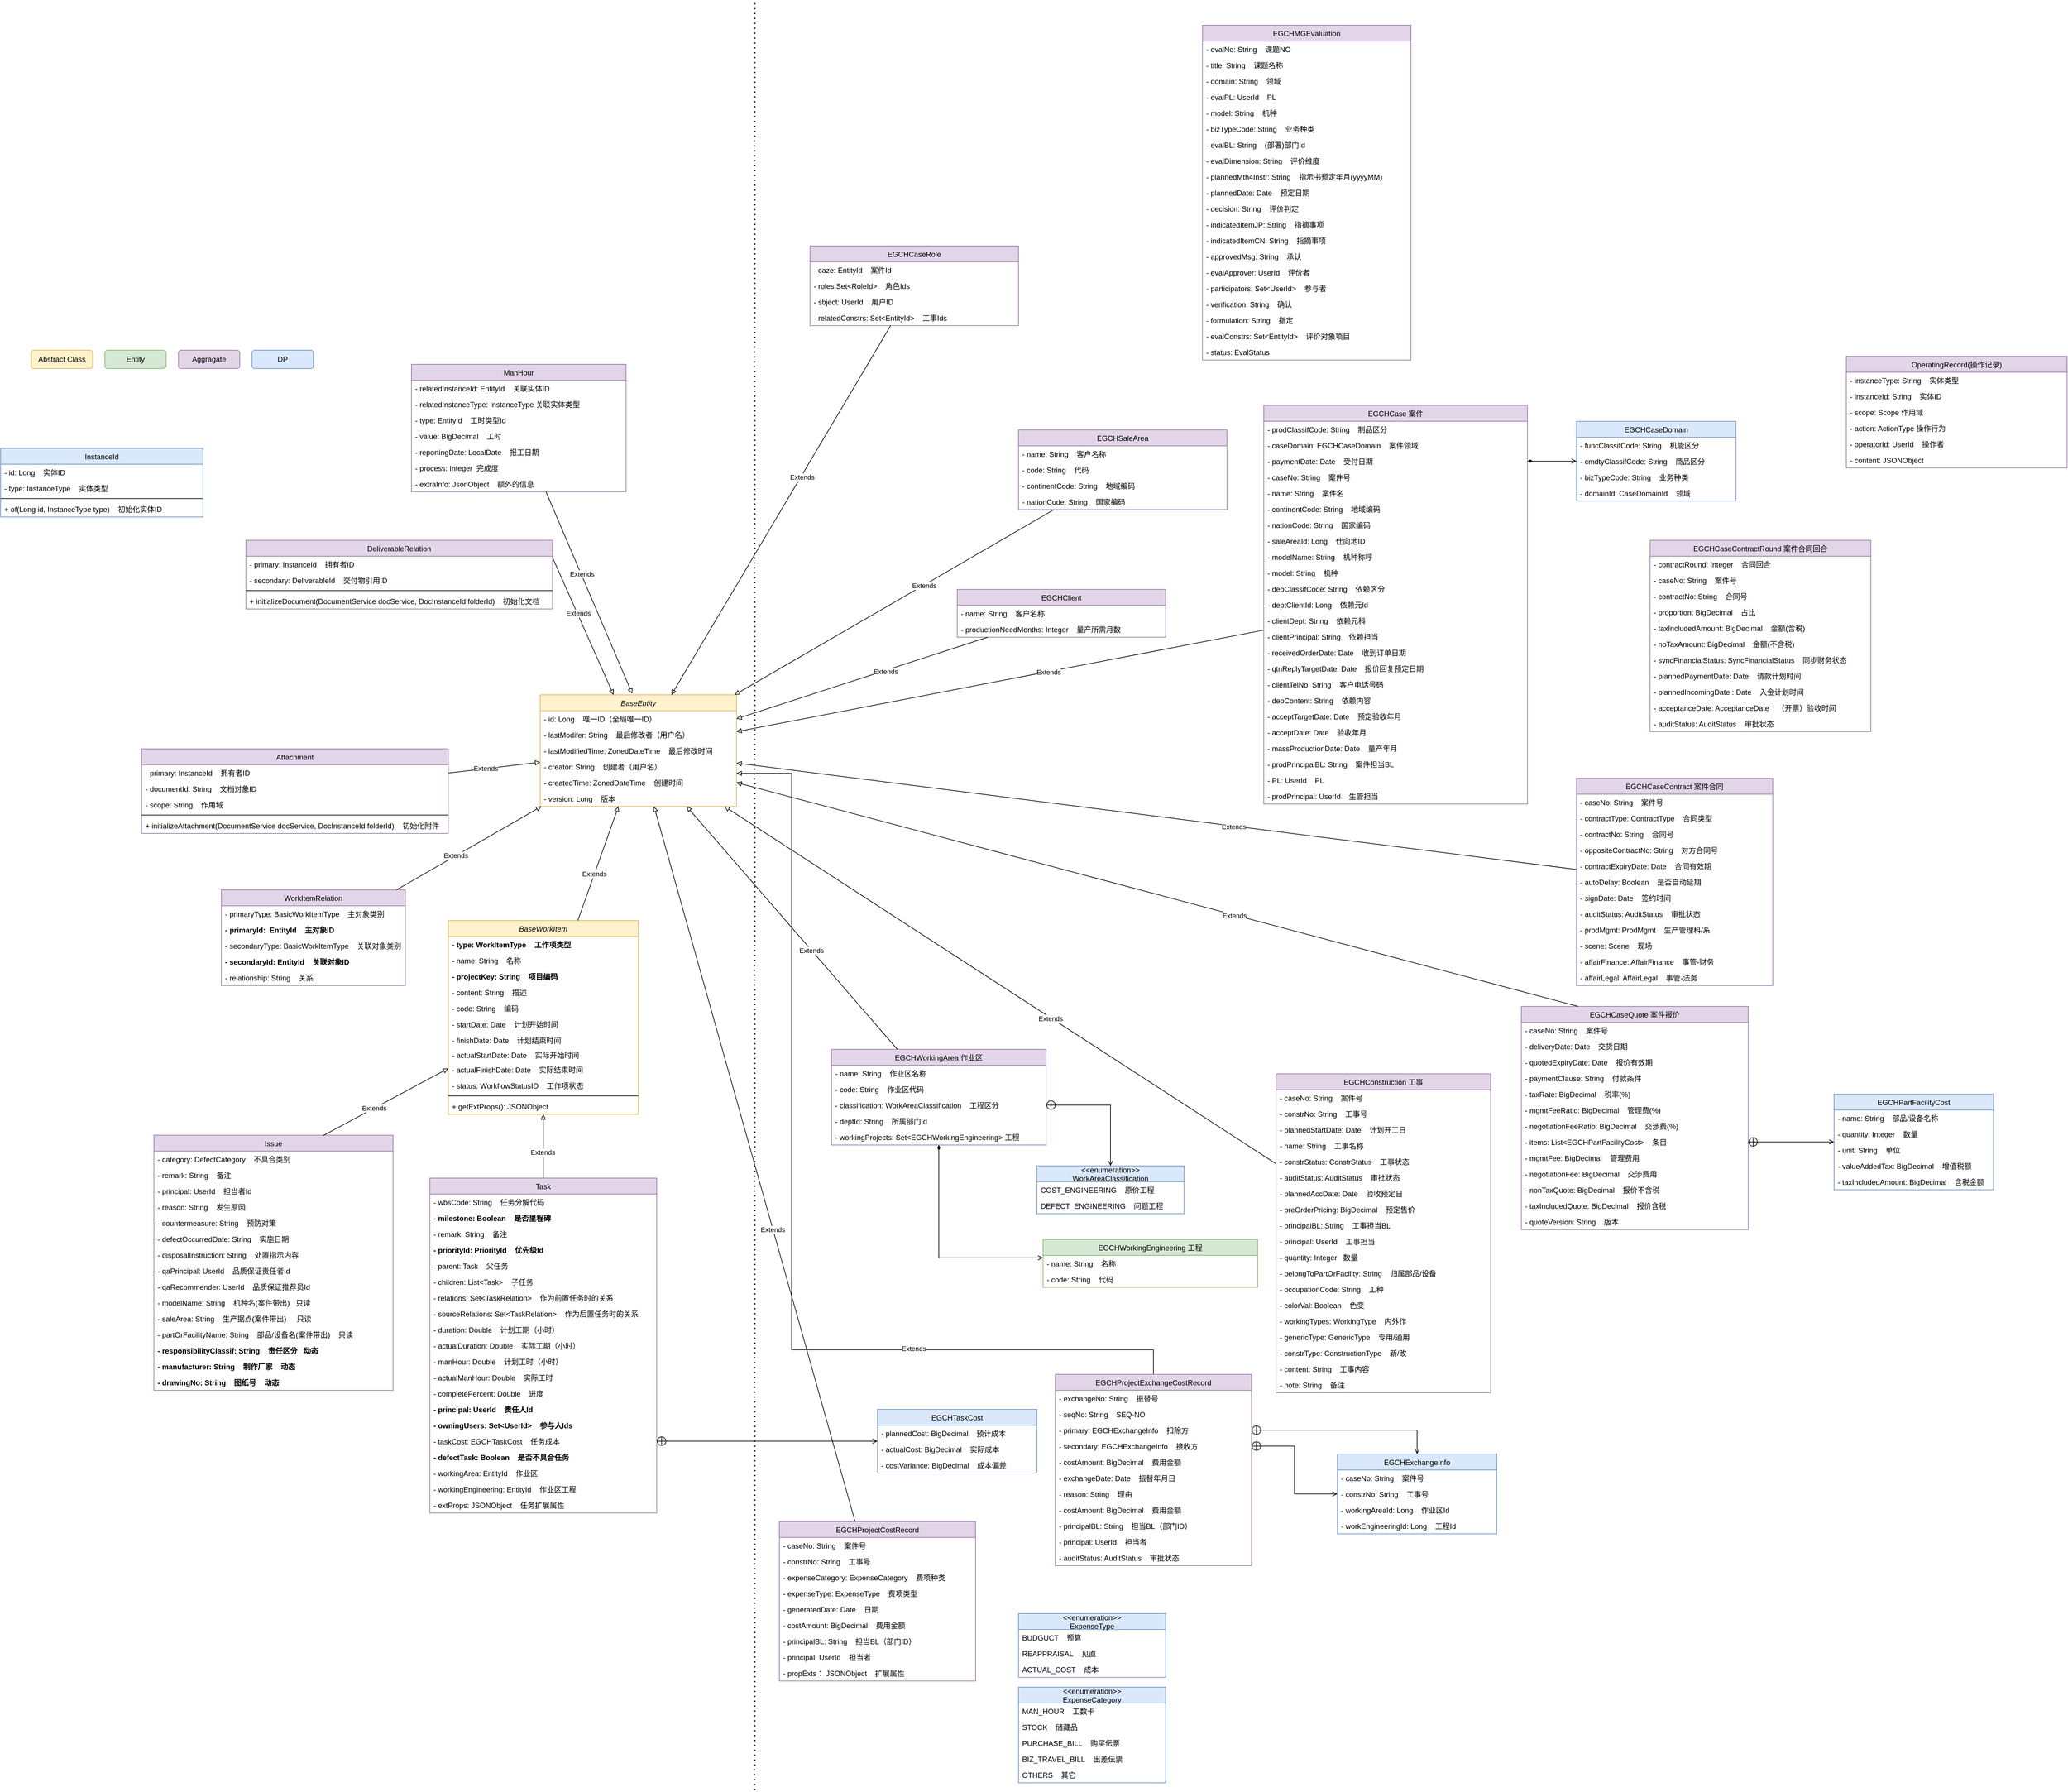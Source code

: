 <mxfile version="20.2.3" type="github">
  <diagram id="C1pqObuYRA7J3bohzl7f" name="Page-1">
    <mxGraphModel dx="9859" dy="3464" grid="1" gridSize="10" guides="1" tooltips="1" connect="1" arrows="1" fold="1" page="1" pageScale="1" pageWidth="3000" pageHeight="3000" math="0" shadow="0">
      <root>
        <mxCell id="0" />
        <mxCell id="1" parent="0" />
        <mxCell id="GxSKCjoKLXwjwlFbCsBX-8" value="Abstract Class" style="rounded=1;whiteSpace=wrap;html=1;fillColor=#fff2cc;strokeColor=#d6b656;" parent="1" vertex="1">
          <mxGeometry x="-7880" y="-2420" width="100" height="30" as="geometry" />
        </mxCell>
        <mxCell id="GxSKCjoKLXwjwlFbCsBX-9" value="Entity" style="rounded=1;whiteSpace=wrap;html=1;fillColor=#d5e8d4;strokeColor=#82b366;" parent="1" vertex="1">
          <mxGeometry x="-7760" y="-2420" width="100" height="30" as="geometry" />
        </mxCell>
        <mxCell id="GxSKCjoKLXwjwlFbCsBX-10" value="Aggragate" style="rounded=1;whiteSpace=wrap;html=1;fillColor=#e1d5e7;strokeColor=#9673a6;" parent="1" vertex="1">
          <mxGeometry x="-7640" y="-2420" width="100" height="30" as="geometry" />
        </mxCell>
        <mxCell id="GxSKCjoKLXwjwlFbCsBX-11" value="DP" style="rounded=1;whiteSpace=wrap;html=1;fillColor=#dae8fc;strokeColor=#6c8ebf;" parent="1" vertex="1">
          <mxGeometry x="-7520" y="-2420" width="100" height="30" as="geometry" />
        </mxCell>
        <mxCell id="GxSKCjoKLXwjwlFbCsBX-18" style="rounded=0;orthogonalLoop=1;jettySize=auto;html=1;exitX=1;exitY=0.25;exitDx=0;exitDy=0;endArrow=block;endFill=0;" parent="1" source="GxSKCjoKLXwjwlFbCsBX-14" target="GxSKCjoKLXwjwlFbCsBX-1" edge="1">
          <mxGeometry relative="1" as="geometry" />
        </mxCell>
        <mxCell id="GxSKCjoKLXwjwlFbCsBX-19" value="Extends" style="edgeLabel;html=1;align=center;verticalAlign=middle;resizable=0;points=[];" parent="GxSKCjoKLXwjwlFbCsBX-18" vertex="1" connectable="0">
          <mxGeometry x="-0.183" y="1" relative="1" as="geometry">
            <mxPoint as="offset" />
          </mxGeometry>
        </mxCell>
        <mxCell id="GxSKCjoKLXwjwlFbCsBX-14" value="DeliverableRelation" style="swimlane;fontStyle=0;childLayout=stackLayout;horizontal=1;startSize=26;fillColor=#e1d5e7;horizontalStack=0;resizeParent=1;resizeParentMax=0;resizeLast=0;collapsible=1;marginBottom=0;strokeColor=#9673a6;" parent="1" vertex="1">
          <mxGeometry x="-7530" y="-2110" width="500" height="112" as="geometry" />
        </mxCell>
        <mxCell id="GxSKCjoKLXwjwlFbCsBX-15" value="- primary: InstanceId    拥有者ID" style="text;strokeColor=none;fillColor=none;align=left;verticalAlign=top;spacingLeft=4;spacingRight=4;overflow=hidden;rotatable=0;points=[[0,0.5],[1,0.5]];portConstraint=eastwest;" parent="GxSKCjoKLXwjwlFbCsBX-14" vertex="1">
          <mxGeometry y="26" width="500" height="26" as="geometry" />
        </mxCell>
        <mxCell id="GxSKCjoKLXwjwlFbCsBX-16" value="- secondary: DeliverableId    交付物引用ID" style="text;strokeColor=none;fillColor=none;align=left;verticalAlign=top;spacingLeft=4;spacingRight=4;overflow=hidden;rotatable=0;points=[[0,0.5],[1,0.5]];portConstraint=eastwest;" parent="GxSKCjoKLXwjwlFbCsBX-14" vertex="1">
          <mxGeometry y="52" width="500" height="26" as="geometry" />
        </mxCell>
        <mxCell id="GxSKCjoKLXwjwlFbCsBX-20" value="" style="line;strokeWidth=1;fillColor=none;align=left;verticalAlign=middle;spacingTop=-1;spacingLeft=3;spacingRight=3;rotatable=0;labelPosition=right;points=[];portConstraint=eastwest;" parent="GxSKCjoKLXwjwlFbCsBX-14" vertex="1">
          <mxGeometry y="78" width="500" height="8" as="geometry" />
        </mxCell>
        <mxCell id="GxSKCjoKLXwjwlFbCsBX-21" value="+ initializeDocument(DocumentService docService, DocInstanceId folderId)    初始化文档" style="text;strokeColor=none;fillColor=none;align=left;verticalAlign=top;spacingLeft=4;spacingRight=4;overflow=hidden;rotatable=0;points=[[0,0.5],[1,0.5]];portConstraint=eastwest;" parent="GxSKCjoKLXwjwlFbCsBX-14" vertex="1">
          <mxGeometry y="86" width="500" height="26" as="geometry" />
        </mxCell>
        <mxCell id="GxSKCjoKLXwjwlFbCsBX-22" value="InstanceId" style="swimlane;fontStyle=0;childLayout=stackLayout;horizontal=1;startSize=26;fillColor=#dae8fc;horizontalStack=0;resizeParent=1;resizeParentMax=0;resizeLast=0;collapsible=1;marginBottom=0;strokeColor=#6c8ebf;" parent="1" vertex="1">
          <mxGeometry x="-7930" y="-2260" width="330" height="112" as="geometry" />
        </mxCell>
        <mxCell id="GxSKCjoKLXwjwlFbCsBX-23" value="- id: Long    实体ID" style="text;strokeColor=none;fillColor=none;align=left;verticalAlign=top;spacingLeft=4;spacingRight=4;overflow=hidden;rotatable=0;points=[[0,0.5],[1,0.5]];portConstraint=eastwest;" parent="GxSKCjoKLXwjwlFbCsBX-22" vertex="1">
          <mxGeometry y="26" width="330" height="26" as="geometry" />
        </mxCell>
        <mxCell id="GxSKCjoKLXwjwlFbCsBX-24" value="- type: InstanceType    实体类型" style="text;strokeColor=none;fillColor=none;align=left;verticalAlign=top;spacingLeft=4;spacingRight=4;overflow=hidden;rotatable=0;points=[[0,0.5],[1,0.5]];portConstraint=eastwest;" parent="GxSKCjoKLXwjwlFbCsBX-22" vertex="1">
          <mxGeometry y="52" width="330" height="26" as="geometry" />
        </mxCell>
        <mxCell id="GxSKCjoKLXwjwlFbCsBX-25" value="" style="line;strokeWidth=1;fillColor=none;align=left;verticalAlign=middle;spacingTop=-1;spacingLeft=3;spacingRight=3;rotatable=0;labelPosition=right;points=[];portConstraint=eastwest;" parent="GxSKCjoKLXwjwlFbCsBX-22" vertex="1">
          <mxGeometry y="78" width="330" height="8" as="geometry" />
        </mxCell>
        <mxCell id="GxSKCjoKLXwjwlFbCsBX-26" value="+ of(Long id, InstanceType type)    初始化实体ID" style="text;strokeColor=none;fillColor=none;align=left;verticalAlign=top;spacingLeft=4;spacingRight=4;overflow=hidden;rotatable=0;points=[[0,0.5],[1,0.5]];portConstraint=eastwest;" parent="GxSKCjoKLXwjwlFbCsBX-22" vertex="1">
          <mxGeometry y="86" width="330" height="26" as="geometry" />
        </mxCell>
        <mxCell id="GxSKCjoKLXwjwlFbCsBX-27" value="Attachment" style="swimlane;fontStyle=0;childLayout=stackLayout;horizontal=1;startSize=26;fillColor=#e1d5e7;horizontalStack=0;resizeParent=1;resizeParentMax=0;resizeLast=0;collapsible=1;marginBottom=0;strokeColor=#9673a6;" parent="1" vertex="1">
          <mxGeometry x="-7700" y="-1770" width="500" height="138" as="geometry" />
        </mxCell>
        <mxCell id="GxSKCjoKLXwjwlFbCsBX-28" value="- primary: InstanceId    拥有者ID" style="text;strokeColor=none;fillColor=none;align=left;verticalAlign=top;spacingLeft=4;spacingRight=4;overflow=hidden;rotatable=0;points=[[0,0.5],[1,0.5]];portConstraint=eastwest;" parent="GxSKCjoKLXwjwlFbCsBX-27" vertex="1">
          <mxGeometry y="26" width="500" height="26" as="geometry" />
        </mxCell>
        <mxCell id="GxSKCjoKLXwjwlFbCsBX-29" value="- documentId: String    文档对象ID" style="text;strokeColor=none;fillColor=none;align=left;verticalAlign=top;spacingLeft=4;spacingRight=4;overflow=hidden;rotatable=0;points=[[0,0.5],[1,0.5]];portConstraint=eastwest;" parent="GxSKCjoKLXwjwlFbCsBX-27" vertex="1">
          <mxGeometry y="52" width="500" height="26" as="geometry" />
        </mxCell>
        <mxCell id="GxSKCjoKLXwjwlFbCsBX-32" value="- scope: String    作用域" style="text;strokeColor=none;fillColor=none;align=left;verticalAlign=top;spacingLeft=4;spacingRight=4;overflow=hidden;rotatable=0;points=[[0,0.5],[1,0.5]];portConstraint=eastwest;" parent="GxSKCjoKLXwjwlFbCsBX-27" vertex="1">
          <mxGeometry y="78" width="500" height="26" as="geometry" />
        </mxCell>
        <mxCell id="GxSKCjoKLXwjwlFbCsBX-30" value="" style="line;strokeWidth=1;fillColor=none;align=left;verticalAlign=middle;spacingTop=-1;spacingLeft=3;spacingRight=3;rotatable=0;labelPosition=right;points=[];portConstraint=eastwest;" parent="GxSKCjoKLXwjwlFbCsBX-27" vertex="1">
          <mxGeometry y="104" width="500" height="8" as="geometry" />
        </mxCell>
        <mxCell id="GxSKCjoKLXwjwlFbCsBX-31" value="+ initializeAttachment(DocumentService docService, DocInstanceId folderId)    初始化附件" style="text;strokeColor=none;fillColor=none;align=left;verticalAlign=top;spacingLeft=4;spacingRight=4;overflow=hidden;rotatable=0;points=[[0,0.5],[1,0.5]];portConstraint=eastwest;" parent="GxSKCjoKLXwjwlFbCsBX-27" vertex="1">
          <mxGeometry y="112" width="500" height="26" as="geometry" />
        </mxCell>
        <mxCell id="GxSKCjoKLXwjwlFbCsBX-33" style="rounded=0;orthogonalLoop=1;jettySize=auto;html=1;endArrow=block;endFill=0;" parent="1" source="GxSKCjoKLXwjwlFbCsBX-27" target="GxSKCjoKLXwjwlFbCsBX-1" edge="1">
          <mxGeometry relative="1" as="geometry">
            <mxPoint x="-7080" y="-1960" as="sourcePoint" />
            <mxPoint x="-6880" y="-1869.444" as="targetPoint" />
          </mxGeometry>
        </mxCell>
        <mxCell id="GxSKCjoKLXwjwlFbCsBX-34" value="Extends" style="edgeLabel;html=1;align=center;verticalAlign=middle;resizable=0;points=[];" parent="GxSKCjoKLXwjwlFbCsBX-33" vertex="1" connectable="0">
          <mxGeometry x="-0.183" y="1" relative="1" as="geometry">
            <mxPoint as="offset" />
          </mxGeometry>
        </mxCell>
        <mxCell id="T1cl9DYxZVdn391FOhin-1" value="EGCHClient" style="swimlane;fontStyle=0;childLayout=stackLayout;horizontal=1;startSize=26;fillColor=#e1d5e7;horizontalStack=0;resizeParent=1;resizeParentMax=0;resizeLast=0;collapsible=1;marginBottom=0;strokeColor=#9673a6;" parent="1" vertex="1">
          <mxGeometry x="-6370" y="-2030" width="340" height="78" as="geometry" />
        </mxCell>
        <mxCell id="T1cl9DYxZVdn391FOhin-2" value="- name: String    客户名称" style="text;strokeColor=none;fillColor=none;align=left;verticalAlign=top;spacingLeft=4;spacingRight=4;overflow=hidden;rotatable=0;points=[[0,0.5],[1,0.5]];portConstraint=eastwest;" parent="T1cl9DYxZVdn391FOhin-1" vertex="1">
          <mxGeometry y="26" width="340" height="26" as="geometry" />
        </mxCell>
        <mxCell id="mGTa522xNCwmpT_wLKLB-1" value="- productionNeedMonths: Integer    量产所需月数" style="text;strokeColor=none;fillColor=none;align=left;verticalAlign=top;spacingLeft=4;spacingRight=4;overflow=hidden;rotatable=0;points=[[0,0.5],[1,0.5]];portConstraint=eastwest;" parent="T1cl9DYxZVdn391FOhin-1" vertex="1">
          <mxGeometry y="52" width="340" height="26" as="geometry" />
        </mxCell>
        <mxCell id="T1cl9DYxZVdn391FOhin-6" style="rounded=0;orthogonalLoop=1;jettySize=auto;html=1;endArrow=block;endFill=0;" parent="1" source="T1cl9DYxZVdn391FOhin-1" target="GxSKCjoKLXwjwlFbCsBX-1" edge="1">
          <mxGeometry relative="1" as="geometry">
            <mxPoint x="-7080" y="-1960" as="sourcePoint" />
            <mxPoint x="-6880" y="-1869.444" as="targetPoint" />
          </mxGeometry>
        </mxCell>
        <mxCell id="T1cl9DYxZVdn391FOhin-7" value="Extends" style="edgeLabel;html=1;align=center;verticalAlign=middle;resizable=0;points=[];" parent="T1cl9DYxZVdn391FOhin-6" vertex="1" connectable="0">
          <mxGeometry x="-0.183" y="1" relative="1" as="geometry">
            <mxPoint as="offset" />
          </mxGeometry>
        </mxCell>
        <mxCell id="T1cl9DYxZVdn391FOhin-21" value="" style="endArrow=none;dashed=1;html=1;dashPattern=1 3;strokeWidth=2;rounded=0;" parent="1" edge="1">
          <mxGeometry width="50" height="50" relative="1" as="geometry">
            <mxPoint x="-6700" y="-72" as="sourcePoint" />
            <mxPoint x="-6700" y="-2990" as="targetPoint" />
          </mxGeometry>
        </mxCell>
        <mxCell id="GxSKCjoKLXwjwlFbCsBX-1" value="BaseEntity" style="swimlane;fontStyle=2;childLayout=stackLayout;horizontal=1;startSize=26;fillColor=#fff2cc;horizontalStack=0;resizeParent=1;resizeParentMax=0;resizeLast=0;collapsible=1;marginBottom=0;strokeColor=#d6b656;" parent="1" vertex="1">
          <mxGeometry x="-7050" y="-1858" width="320" height="182" as="geometry" />
        </mxCell>
        <mxCell id="GxSKCjoKLXwjwlFbCsBX-7" value="- id: Long    唯一ID（全局唯一ID）" style="text;align=left;verticalAlign=top;spacingLeft=4;spacingRight=4;overflow=hidden;rotatable=0;points=[[0,0.5],[1,0.5]];portConstraint=eastwest;rounded=0;shadow=0;html=0;" parent="GxSKCjoKLXwjwlFbCsBX-1" vertex="1">
          <mxGeometry y="26" width="320" height="26" as="geometry" />
        </mxCell>
        <mxCell id="GxSKCjoKLXwjwlFbCsBX-2" value="- lastModifer: String    最后修改者（用户名）" style="text;align=left;verticalAlign=top;spacingLeft=4;spacingRight=4;overflow=hidden;rotatable=0;points=[[0,0.5],[1,0.5]];portConstraint=eastwest;rounded=0;shadow=0;html=0;" parent="GxSKCjoKLXwjwlFbCsBX-1" vertex="1">
          <mxGeometry y="52" width="320" height="26" as="geometry" />
        </mxCell>
        <mxCell id="GxSKCjoKLXwjwlFbCsBX-3" value="- lastModifiedTime: ZonedDateTime    最后修改时间" style="text;align=left;verticalAlign=top;spacingLeft=4;spacingRight=4;overflow=hidden;rotatable=0;points=[[0,0.5],[1,0.5]];portConstraint=eastwest;rounded=0;shadow=0;html=0;" parent="GxSKCjoKLXwjwlFbCsBX-1" vertex="1">
          <mxGeometry y="78" width="320" height="26" as="geometry" />
        </mxCell>
        <mxCell id="GxSKCjoKLXwjwlFbCsBX-4" value="- creator: String    创建者（用户名）" style="text;align=left;verticalAlign=top;spacingLeft=4;spacingRight=4;overflow=hidden;rotatable=0;points=[[0,0.5],[1,0.5]];portConstraint=eastwest;rounded=0;shadow=0;html=0;" parent="GxSKCjoKLXwjwlFbCsBX-1" vertex="1">
          <mxGeometry y="104" width="320" height="26" as="geometry" />
        </mxCell>
        <mxCell id="GxSKCjoKLXwjwlFbCsBX-5" value="- createdTime: ZonedDateTime    创建时间" style="text;align=left;verticalAlign=top;spacingLeft=4;spacingRight=4;overflow=hidden;rotatable=0;points=[[0,0.5],[1,0.5]];portConstraint=eastwest;rounded=0;shadow=0;html=0;" parent="GxSKCjoKLXwjwlFbCsBX-1" vertex="1">
          <mxGeometry y="130" width="320" height="26" as="geometry" />
        </mxCell>
        <mxCell id="GxSKCjoKLXwjwlFbCsBX-6" value="- version: Long    版本" style="text;align=left;verticalAlign=top;spacingLeft=4;spacingRight=4;overflow=hidden;rotatable=0;points=[[0,0.5],[1,0.5]];portConstraint=eastwest;" parent="GxSKCjoKLXwjwlFbCsBX-1" vertex="1">
          <mxGeometry y="156" width="320" height="26" as="geometry" />
        </mxCell>
        <mxCell id="T1cl9DYxZVdn391FOhin-22" value="EGCHConstruction 工事" style="swimlane;fontStyle=0;childLayout=stackLayout;horizontal=1;startSize=26;fillColor=#e1d5e7;horizontalStack=0;resizeParent=1;resizeParentMax=0;resizeLast=0;collapsible=1;marginBottom=0;strokeColor=#9673a6;" parent="1" vertex="1">
          <mxGeometry x="-5850" y="-1240" width="350" height="520" as="geometry" />
        </mxCell>
        <mxCell id="T1cl9DYxZVdn391FOhin-23" value="- caseNo: String    案件号" style="text;strokeColor=none;fillColor=none;align=left;verticalAlign=top;spacingLeft=4;spacingRight=4;overflow=hidden;rotatable=0;points=[[0,0.5],[1,0.5]];portConstraint=eastwest;" parent="T1cl9DYxZVdn391FOhin-22" vertex="1">
          <mxGeometry y="26" width="350" height="26" as="geometry" />
        </mxCell>
        <mxCell id="T1cl9DYxZVdn391FOhin-24" value="- constrNo: String    工事号" style="text;strokeColor=none;fillColor=none;align=left;verticalAlign=top;spacingLeft=4;spacingRight=4;overflow=hidden;rotatable=0;points=[[0,0.5],[1,0.5]];portConstraint=eastwest;" parent="T1cl9DYxZVdn391FOhin-22" vertex="1">
          <mxGeometry y="52" width="350" height="26" as="geometry" />
        </mxCell>
        <mxCell id="y_kkda3_Ay3TBaLJsm-H-7" value="- plannedStartDate: Date    计划开工日" style="text;strokeColor=none;fillColor=none;align=left;verticalAlign=top;spacingLeft=4;spacingRight=4;overflow=hidden;rotatable=0;points=[[0,0.5],[1,0.5]];portConstraint=eastwest;" parent="T1cl9DYxZVdn391FOhin-22" vertex="1">
          <mxGeometry y="78" width="350" height="26" as="geometry" />
        </mxCell>
        <mxCell id="T1cl9DYxZVdn391FOhin-26" value="- name: String    工事名称" style="text;strokeColor=none;fillColor=none;align=left;verticalAlign=top;spacingLeft=4;spacingRight=4;overflow=hidden;rotatable=0;points=[[0,0.5],[1,0.5]];portConstraint=eastwest;" parent="T1cl9DYxZVdn391FOhin-22" vertex="1">
          <mxGeometry y="104" width="350" height="26" as="geometry" />
        </mxCell>
        <mxCell id="b5ox0SlaFc0V9Cb4xuEo-10" value="- constrStatus: ConstrStatus    工事状态" style="text;strokeColor=none;fillColor=none;align=left;verticalAlign=top;spacingLeft=4;spacingRight=4;overflow=hidden;rotatable=0;points=[[0,0.5],[1,0.5]];portConstraint=eastwest;" parent="T1cl9DYxZVdn391FOhin-22" vertex="1">
          <mxGeometry y="130" width="350" height="26" as="geometry" />
        </mxCell>
        <mxCell id="8xNMmJOKRactul_jW2mR-3" value="- auditStatus: AuditStatus    审批状态" style="text;strokeColor=none;fillColor=none;align=left;verticalAlign=top;spacingLeft=4;spacingRight=4;overflow=hidden;rotatable=0;points=[[0,0.5],[1,0.5]];portConstraint=eastwest;" parent="T1cl9DYxZVdn391FOhin-22" vertex="1">
          <mxGeometry y="156" width="350" height="26" as="geometry" />
        </mxCell>
        <mxCell id="T1cl9DYxZVdn391FOhin-25" value="- plannedAccDate: Date    验收预定日" style="text;strokeColor=none;fillColor=none;align=left;verticalAlign=top;spacingLeft=4;spacingRight=4;overflow=hidden;rotatable=0;points=[[0,0.5],[1,0.5]];portConstraint=eastwest;" parent="T1cl9DYxZVdn391FOhin-22" vertex="1">
          <mxGeometry y="182" width="350" height="26" as="geometry" />
        </mxCell>
        <mxCell id="8xNMmJOKRactul_jW2mR-2" value="- preOrderPricing: BigDecimal    预定售价" style="text;strokeColor=none;fillColor=none;align=left;verticalAlign=top;spacingLeft=4;spacingRight=4;overflow=hidden;rotatable=0;points=[[0,0.5],[1,0.5]];portConstraint=eastwest;" parent="T1cl9DYxZVdn391FOhin-22" vertex="1">
          <mxGeometry y="208" width="350" height="26" as="geometry" />
        </mxCell>
        <mxCell id="T1cl9DYxZVdn391FOhin-28" value="- principalBL: String    工事担当BL" style="text;strokeColor=none;fillColor=none;align=left;verticalAlign=top;spacingLeft=4;spacingRight=4;overflow=hidden;rotatable=0;points=[[0,0.5],[1,0.5]];portConstraint=eastwest;" parent="T1cl9DYxZVdn391FOhin-22" vertex="1">
          <mxGeometry y="234" width="350" height="26" as="geometry" />
        </mxCell>
        <mxCell id="T1cl9DYxZVdn391FOhin-27" value="- principal: UserId    工事担当" style="text;strokeColor=none;fillColor=none;align=left;verticalAlign=top;spacingLeft=4;spacingRight=4;overflow=hidden;rotatable=0;points=[[0,0.5],[1,0.5]];portConstraint=eastwest;" parent="T1cl9DYxZVdn391FOhin-22" vertex="1">
          <mxGeometry y="260" width="350" height="26" as="geometry" />
        </mxCell>
        <mxCell id="T1cl9DYxZVdn391FOhin-29" value="- quantity: Integer   数量" style="text;strokeColor=none;fillColor=none;align=left;verticalAlign=top;spacingLeft=4;spacingRight=4;overflow=hidden;rotatable=0;points=[[0,0.5],[1,0.5]];portConstraint=eastwest;" parent="T1cl9DYxZVdn391FOhin-22" vertex="1">
          <mxGeometry y="286" width="350" height="26" as="geometry" />
        </mxCell>
        <mxCell id="yUw7qyCRAOKWVWcaEYbg-1" value="- belongToPartOrFacility: String    归属部品/设备" style="text;strokeColor=none;fillColor=none;align=left;verticalAlign=top;spacingLeft=4;spacingRight=4;overflow=hidden;rotatable=0;points=[[0,0.5],[1,0.5]];portConstraint=eastwest;" parent="T1cl9DYxZVdn391FOhin-22" vertex="1">
          <mxGeometry y="312" width="350" height="26" as="geometry" />
        </mxCell>
        <mxCell id="T1cl9DYxZVdn391FOhin-30" value="- occupationCode: String    工种" style="text;strokeColor=none;fillColor=none;align=left;verticalAlign=top;spacingLeft=4;spacingRight=4;overflow=hidden;rotatable=0;points=[[0,0.5],[1,0.5]];portConstraint=eastwest;" parent="T1cl9DYxZVdn391FOhin-22" vertex="1">
          <mxGeometry y="338" width="350" height="26" as="geometry" />
        </mxCell>
        <mxCell id="8xNMmJOKRactul_jW2mR-1" value="- colorVal: Boolean    色变" style="text;strokeColor=none;fillColor=none;align=left;verticalAlign=top;spacingLeft=4;spacingRight=4;overflow=hidden;rotatable=0;points=[[0,0.5],[1,0.5]];portConstraint=eastwest;" parent="T1cl9DYxZVdn391FOhin-22" vertex="1">
          <mxGeometry y="364" width="350" height="26" as="geometry" />
        </mxCell>
        <mxCell id="yUw7qyCRAOKWVWcaEYbg-2" value="- workingTypes: WorkingType    内外作" style="text;strokeColor=none;fillColor=none;align=left;verticalAlign=top;spacingLeft=4;spacingRight=4;overflow=hidden;rotatable=0;points=[[0,0.5],[1,0.5]];portConstraint=eastwest;" parent="T1cl9DYxZVdn391FOhin-22" vertex="1">
          <mxGeometry y="390" width="350" height="26" as="geometry" />
        </mxCell>
        <mxCell id="T1cl9DYxZVdn391FOhin-31" value="- genericType: GenericType    专用/通用" style="text;strokeColor=none;fillColor=none;align=left;verticalAlign=top;spacingLeft=4;spacingRight=4;overflow=hidden;rotatable=0;points=[[0,0.5],[1,0.5]];portConstraint=eastwest;" parent="T1cl9DYxZVdn391FOhin-22" vertex="1">
          <mxGeometry y="416" width="350" height="26" as="geometry" />
        </mxCell>
        <mxCell id="T1cl9DYxZVdn391FOhin-32" value="- constrType: ConstructionType    新/改" style="text;strokeColor=none;fillColor=none;align=left;verticalAlign=top;spacingLeft=4;spacingRight=4;overflow=hidden;rotatable=0;points=[[0,0.5],[1,0.5]];portConstraint=eastwest;" parent="T1cl9DYxZVdn391FOhin-22" vertex="1">
          <mxGeometry y="442" width="350" height="26" as="geometry" />
        </mxCell>
        <mxCell id="T1cl9DYxZVdn391FOhin-33" value="- content: String    工事内容" style="text;strokeColor=none;fillColor=none;align=left;verticalAlign=top;spacingLeft=4;spacingRight=4;overflow=hidden;rotatable=0;points=[[0,0.5],[1,0.5]];portConstraint=eastwest;" parent="T1cl9DYxZVdn391FOhin-22" vertex="1">
          <mxGeometry y="468" width="350" height="26" as="geometry" />
        </mxCell>
        <mxCell id="T1cl9DYxZVdn391FOhin-34" value="- note: String    备注" style="text;strokeColor=none;fillColor=none;align=left;verticalAlign=top;spacingLeft=4;spacingRight=4;overflow=hidden;rotatable=0;points=[[0,0.5],[1,0.5]];portConstraint=eastwest;" parent="T1cl9DYxZVdn391FOhin-22" vertex="1">
          <mxGeometry y="494" width="350" height="26" as="geometry" />
        </mxCell>
        <mxCell id="T1cl9DYxZVdn391FOhin-37" style="rounded=0;orthogonalLoop=1;jettySize=auto;html=1;endArrow=block;endFill=0;" parent="1" source="T1cl9DYxZVdn391FOhin-22" target="GxSKCjoKLXwjwlFbCsBX-1" edge="1">
          <mxGeometry relative="1" as="geometry">
            <mxPoint x="-6271.873" y="-2004" as="sourcePoint" />
            <mxPoint x="-6540" y="-1879.37" as="targetPoint" />
          </mxGeometry>
        </mxCell>
        <mxCell id="T1cl9DYxZVdn391FOhin-38" value="Extends" style="edgeLabel;html=1;align=center;verticalAlign=middle;resizable=0;points=[];" parent="T1cl9DYxZVdn391FOhin-37" vertex="1" connectable="0">
          <mxGeometry x="-0.183" y="1" relative="1" as="geometry">
            <mxPoint as="offset" />
          </mxGeometry>
        </mxCell>
        <mxCell id="T1cl9DYxZVdn391FOhin-39" value="EGCHCase 案件" style="swimlane;fontStyle=0;childLayout=stackLayout;horizontal=1;startSize=26;fillColor=#e1d5e7;horizontalStack=0;resizeParent=1;resizeParentMax=0;resizeLast=0;collapsible=1;marginBottom=0;strokeColor=#9673a6;" parent="1" vertex="1">
          <mxGeometry x="-5870" y="-2330" width="430" height="650" as="geometry" />
        </mxCell>
        <mxCell id="T1cl9DYxZVdn391FOhin-59" value="- prodClassifCode: String    制品区分" style="text;strokeColor=none;fillColor=none;align=left;verticalAlign=top;spacingLeft=4;spacingRight=4;overflow=hidden;rotatable=0;points=[[0,0.5],[1,0.5]];portConstraint=eastwest;" parent="T1cl9DYxZVdn391FOhin-39" vertex="1">
          <mxGeometry y="26" width="430" height="26" as="geometry" />
        </mxCell>
        <mxCell id="T1cl9DYxZVdn391FOhin-56" value="- caseDomain: EGCHCaseDomain    案件领域" style="text;strokeColor=none;fillColor=none;align=left;verticalAlign=top;spacingLeft=4;spacingRight=4;overflow=hidden;rotatable=0;points=[[0,0.5],[1,0.5]];portConstraint=eastwest;" parent="T1cl9DYxZVdn391FOhin-39" vertex="1">
          <mxGeometry y="52" width="430" height="26" as="geometry" />
        </mxCell>
        <mxCell id="T1cl9DYxZVdn391FOhin-67" value="- paymentDate: Date    受付日期" style="text;strokeColor=none;fillColor=none;align=left;verticalAlign=top;spacingLeft=4;spacingRight=4;overflow=hidden;rotatable=0;points=[[0,0.5],[1,0.5]];portConstraint=eastwest;" parent="T1cl9DYxZVdn391FOhin-39" vertex="1">
          <mxGeometry y="78" width="430" height="26" as="geometry" />
        </mxCell>
        <mxCell id="T1cl9DYxZVdn391FOhin-40" value="- caseNo: String    案件号" style="text;strokeColor=none;fillColor=none;align=left;verticalAlign=top;spacingLeft=4;spacingRight=4;overflow=hidden;rotatable=0;points=[[0,0.5],[1,0.5]];portConstraint=eastwest;" parent="T1cl9DYxZVdn391FOhin-39" vertex="1">
          <mxGeometry y="104" width="430" height="26" as="geometry" />
        </mxCell>
        <mxCell id="T1cl9DYxZVdn391FOhin-41" value="- name: String    案件名" style="text;strokeColor=none;fillColor=none;align=left;verticalAlign=top;spacingLeft=4;spacingRight=4;overflow=hidden;rotatable=0;points=[[0,0.5],[1,0.5]];portConstraint=eastwest;" parent="T1cl9DYxZVdn391FOhin-39" vertex="1">
          <mxGeometry y="130" width="430" height="26" as="geometry" />
        </mxCell>
        <mxCell id="T1cl9DYxZVdn391FOhin-17" value="- continentCode: String    地域编码" style="text;strokeColor=none;fillColor=none;align=left;verticalAlign=top;spacingLeft=4;spacingRight=4;overflow=hidden;rotatable=0;points=[[0,0.5],[1,0.5]];portConstraint=eastwest;" parent="T1cl9DYxZVdn391FOhin-39" vertex="1">
          <mxGeometry y="156" width="430" height="26" as="geometry" />
        </mxCell>
        <mxCell id="T1cl9DYxZVdn391FOhin-18" value="- nationCode: String    国家编码" style="text;strokeColor=none;fillColor=none;align=left;verticalAlign=top;spacingLeft=4;spacingRight=4;overflow=hidden;rotatable=0;points=[[0,0.5],[1,0.5]];portConstraint=eastwest;" parent="T1cl9DYxZVdn391FOhin-39" vertex="1">
          <mxGeometry y="182" width="430" height="26" as="geometry" />
        </mxCell>
        <mxCell id="mGTa522xNCwmpT_wLKLB-3" value="- saleAreaId: Long    仕向地ID" style="text;strokeColor=none;fillColor=none;align=left;verticalAlign=top;spacingLeft=4;spacingRight=4;overflow=hidden;rotatable=0;points=[[0,0.5],[1,0.5]];portConstraint=eastwest;" parent="T1cl9DYxZVdn391FOhin-39" vertex="1">
          <mxGeometry y="208" width="430" height="26" as="geometry" />
        </mxCell>
        <mxCell id="y_kkda3_Ay3TBaLJsm-H-2" value="- modelName: String    机种称呼" style="text;strokeColor=none;fillColor=none;align=left;verticalAlign=top;spacingLeft=4;spacingRight=4;overflow=hidden;rotatable=0;points=[[0,0.5],[1,0.5]];portConstraint=eastwest;" parent="T1cl9DYxZVdn391FOhin-39" vertex="1">
          <mxGeometry y="234" width="430" height="26" as="geometry" />
        </mxCell>
        <mxCell id="y_kkda3_Ay3TBaLJsm-H-1" value="- model: String    机种" style="text;strokeColor=none;fillColor=none;align=left;verticalAlign=top;spacingLeft=4;spacingRight=4;overflow=hidden;rotatable=0;points=[[0,0.5],[1,0.5]];portConstraint=eastwest;" parent="T1cl9DYxZVdn391FOhin-39" vertex="1">
          <mxGeometry y="260" width="430" height="26" as="geometry" />
        </mxCell>
        <mxCell id="T1cl9DYxZVdn391FOhin-69" value="- depClassifCode: String    依赖区分" style="text;strokeColor=none;fillColor=none;align=left;verticalAlign=top;spacingLeft=4;spacingRight=4;overflow=hidden;rotatable=0;points=[[0,0.5],[1,0.5]];portConstraint=eastwest;" parent="T1cl9DYxZVdn391FOhin-39" vertex="1">
          <mxGeometry y="286" width="430" height="26" as="geometry" />
        </mxCell>
        <mxCell id="T1cl9DYxZVdn391FOhin-42" value="- deptClientId: Long    依赖元Id" style="text;strokeColor=none;fillColor=none;align=left;verticalAlign=top;spacingLeft=4;spacingRight=4;overflow=hidden;rotatable=0;points=[[0,0.5],[1,0.5]];portConstraint=eastwest;" parent="T1cl9DYxZVdn391FOhin-39" vertex="1">
          <mxGeometry y="312" width="430" height="26" as="geometry" />
        </mxCell>
        <mxCell id="mGTa522xNCwmpT_wLKLB-4" value="- clientDept: String    依赖元科" style="text;strokeColor=none;fillColor=none;align=left;verticalAlign=top;spacingLeft=4;spacingRight=4;overflow=hidden;rotatable=0;points=[[0,0.5],[1,0.5]];portConstraint=eastwest;" parent="T1cl9DYxZVdn391FOhin-39" vertex="1">
          <mxGeometry y="338" width="430" height="26" as="geometry" />
        </mxCell>
        <mxCell id="mGTa522xNCwmpT_wLKLB-5" value="- clientPrincipal: String    依赖担当" style="text;strokeColor=none;fillColor=none;align=left;verticalAlign=top;spacingLeft=4;spacingRight=4;overflow=hidden;rotatable=0;points=[[0,0.5],[1,0.5]];portConstraint=eastwest;" parent="T1cl9DYxZVdn391FOhin-39" vertex="1">
          <mxGeometry y="364" width="430" height="26" as="geometry" />
        </mxCell>
        <mxCell id="b5ox0SlaFc0V9Cb4xuEo-4" value="- receivedOrderDate: Date    收到订单日期" style="text;strokeColor=none;fillColor=none;align=left;verticalAlign=top;spacingLeft=4;spacingRight=4;overflow=hidden;rotatable=0;points=[[0,0.5],[1,0.5]];portConstraint=eastwest;" parent="T1cl9DYxZVdn391FOhin-39" vertex="1">
          <mxGeometry y="390" width="430" height="26" as="geometry" />
        </mxCell>
        <mxCell id="b5ox0SlaFc0V9Cb4xuEo-5" value="- qtnReplyTargetDate: Date    报价回复预定日期" style="text;strokeColor=none;fillColor=none;align=left;verticalAlign=top;spacingLeft=4;spacingRight=4;overflow=hidden;rotatable=0;points=[[0,0.5],[1,0.5]];portConstraint=eastwest;" parent="T1cl9DYxZVdn391FOhin-39" vertex="1">
          <mxGeometry y="416" width="430" height="26" as="geometry" />
        </mxCell>
        <mxCell id="b5ox0SlaFc0V9Cb4xuEo-6" value="- clientTelNo: String    客户电话号码" style="text;strokeColor=none;fillColor=none;align=left;verticalAlign=top;spacingLeft=4;spacingRight=4;overflow=hidden;rotatable=0;points=[[0,0.5],[1,0.5]];portConstraint=eastwest;" parent="T1cl9DYxZVdn391FOhin-39" vertex="1">
          <mxGeometry y="442" width="430" height="26" as="geometry" />
        </mxCell>
        <mxCell id="b5ox0SlaFc0V9Cb4xuEo-7" value="- depContent: String    依赖内容" style="text;strokeColor=none;fillColor=none;align=left;verticalAlign=top;spacingLeft=4;spacingRight=4;overflow=hidden;rotatable=0;points=[[0,0.5],[1,0.5]];portConstraint=eastwest;" parent="T1cl9DYxZVdn391FOhin-39" vertex="1">
          <mxGeometry y="468" width="430" height="26" as="geometry" />
        </mxCell>
        <mxCell id="b5ox0SlaFc0V9Cb4xuEo-8" value="- acceptTargetDate: Date    预定验收年月" style="text;strokeColor=none;fillColor=none;align=left;verticalAlign=top;spacingLeft=4;spacingRight=4;overflow=hidden;rotatable=0;points=[[0,0.5],[1,0.5]];portConstraint=eastwest;" parent="T1cl9DYxZVdn391FOhin-39" vertex="1">
          <mxGeometry y="494" width="430" height="26" as="geometry" />
        </mxCell>
        <mxCell id="y_kkda3_Ay3TBaLJsm-H-4" value="- acceptDate: Date    验收年月" style="text;strokeColor=none;fillColor=none;align=left;verticalAlign=top;spacingLeft=4;spacingRight=4;overflow=hidden;rotatable=0;points=[[0,0.5],[1,0.5]];portConstraint=eastwest;" parent="T1cl9DYxZVdn391FOhin-39" vertex="1">
          <mxGeometry y="520" width="430" height="26" as="geometry" />
        </mxCell>
        <mxCell id="y_kkda3_Ay3TBaLJsm-H-5" value="- massProductionDate: Date    量产年月" style="text;strokeColor=none;fillColor=none;align=left;verticalAlign=top;spacingLeft=4;spacingRight=4;overflow=hidden;rotatable=0;points=[[0,0.5],[1,0.5]];portConstraint=eastwest;" parent="T1cl9DYxZVdn391FOhin-39" vertex="1">
          <mxGeometry y="546" width="430" height="26" as="geometry" />
        </mxCell>
        <mxCell id="y_kkda3_Ay3TBaLJsm-H-3" value="- prodPrincipalBL: String    案件担当BL" style="text;strokeColor=none;fillColor=none;align=left;verticalAlign=top;spacingLeft=4;spacingRight=4;overflow=hidden;rotatable=0;points=[[0,0.5],[1,0.5]];portConstraint=eastwest;" parent="T1cl9DYxZVdn391FOhin-39" vertex="1">
          <mxGeometry y="572" width="430" height="26" as="geometry" />
        </mxCell>
        <mxCell id="y_kkda3_Ay3TBaLJsm-H-6" value="- PL: UserId    PL" style="text;strokeColor=none;fillColor=none;align=left;verticalAlign=top;spacingLeft=4;spacingRight=4;overflow=hidden;rotatable=0;points=[[0,0.5],[1,0.5]];portConstraint=eastwest;" parent="T1cl9DYxZVdn391FOhin-39" vertex="1">
          <mxGeometry y="598" width="430" height="26" as="geometry" />
        </mxCell>
        <mxCell id="b5ox0SlaFc0V9Cb4xuEo-9" value="- prodPrincipal: UserId    生管担当" style="text;strokeColor=none;fillColor=none;align=left;verticalAlign=top;spacingLeft=4;spacingRight=4;overflow=hidden;rotatable=0;points=[[0,0.5],[1,0.5]];portConstraint=eastwest;" parent="T1cl9DYxZVdn391FOhin-39" vertex="1">
          <mxGeometry y="624" width="430" height="26" as="geometry" />
        </mxCell>
        <mxCell id="T1cl9DYxZVdn391FOhin-54" style="rounded=0;orthogonalLoop=1;jettySize=auto;html=1;endArrow=block;endFill=0;" parent="1" source="T1cl9DYxZVdn391FOhin-39" target="GxSKCjoKLXwjwlFbCsBX-1" edge="1">
          <mxGeometry relative="1" as="geometry">
            <mxPoint x="-6271.873" y="-2004" as="sourcePoint" />
            <mxPoint x="-6540" y="-1879.37" as="targetPoint" />
          </mxGeometry>
        </mxCell>
        <mxCell id="T1cl9DYxZVdn391FOhin-55" value="Extends" style="edgeLabel;html=1;align=center;verticalAlign=middle;resizable=0;points=[];" parent="T1cl9DYxZVdn391FOhin-54" vertex="1" connectable="0">
          <mxGeometry x="-0.183" y="1" relative="1" as="geometry">
            <mxPoint as="offset" />
          </mxGeometry>
        </mxCell>
        <mxCell id="T1cl9DYxZVdn391FOhin-58" value="EGCHCaseDomain" style="swimlane;fontStyle=0;childLayout=stackLayout;horizontal=1;startSize=26;fillColor=#dae8fc;horizontalStack=0;resizeParent=1;resizeParentMax=0;resizeLast=0;collapsible=1;marginBottom=0;strokeColor=#6c8ebf;" parent="1" vertex="1">
          <mxGeometry x="-5360" y="-2304" width="260" height="130" as="geometry" />
        </mxCell>
        <mxCell id="T1cl9DYxZVdn391FOhin-64" value="- funcClassifCode: String    机能区分" style="text;strokeColor=none;fillColor=none;align=left;verticalAlign=top;spacingLeft=4;spacingRight=4;overflow=hidden;rotatable=0;points=[[0,0.5],[1,0.5]];portConstraint=eastwest;" parent="T1cl9DYxZVdn391FOhin-58" vertex="1">
          <mxGeometry y="26" width="260" height="26" as="geometry" />
        </mxCell>
        <mxCell id="T1cl9DYxZVdn391FOhin-65" value="- cmdtyClassifCode: String    商品区分" style="text;strokeColor=none;fillColor=none;align=left;verticalAlign=top;spacingLeft=4;spacingRight=4;overflow=hidden;rotatable=0;points=[[0,0.5],[1,0.5]];portConstraint=eastwest;" parent="T1cl9DYxZVdn391FOhin-58" vertex="1">
          <mxGeometry y="52" width="260" height="26" as="geometry" />
        </mxCell>
        <mxCell id="T1cl9DYxZVdn391FOhin-66" value="- bizTypeCode: String    业务种类" style="text;strokeColor=none;fillColor=none;align=left;verticalAlign=top;spacingLeft=4;spacingRight=4;overflow=hidden;rotatable=0;points=[[0,0.5],[1,0.5]];portConstraint=eastwest;" parent="T1cl9DYxZVdn391FOhin-58" vertex="1">
          <mxGeometry y="78" width="260" height="26" as="geometry" />
        </mxCell>
        <mxCell id="T1cl9DYxZVdn391FOhin-57" value="- domainId: CaseDomainId    领域" style="text;strokeColor=none;fillColor=none;align=left;verticalAlign=top;spacingLeft=4;spacingRight=4;overflow=hidden;rotatable=0;points=[[0,0.5],[1,0.5]];portConstraint=eastwest;" parent="T1cl9DYxZVdn391FOhin-58" vertex="1">
          <mxGeometry y="104" width="260" height="26" as="geometry" />
        </mxCell>
        <mxCell id="b5ox0SlaFc0V9Cb4xuEo-1" style="edgeStyle=orthogonalEdgeStyle;rounded=0;orthogonalLoop=1;jettySize=auto;html=1;startArrow=diamondThin;startFill=1;endArrow=open;endFill=0;" parent="1" source="T1cl9DYxZVdn391FOhin-67" target="T1cl9DYxZVdn391FOhin-58" edge="1">
          <mxGeometry relative="1" as="geometry">
            <Array as="points" />
          </mxGeometry>
        </mxCell>
        <mxCell id="GLM6A3cR7_lc0yM1_VjN-1" value="EGCHSaleArea" style="swimlane;fontStyle=0;childLayout=stackLayout;horizontal=1;startSize=26;fillColor=#e1d5e7;horizontalStack=0;resizeParent=1;resizeParentMax=0;resizeLast=0;collapsible=1;marginBottom=0;strokeColor=#9673a6;" parent="1" vertex="1">
          <mxGeometry x="-6270" y="-2290" width="340" height="130" as="geometry" />
        </mxCell>
        <mxCell id="GLM6A3cR7_lc0yM1_VjN-2" value="- name: String    客户名称" style="text;strokeColor=none;fillColor=none;align=left;verticalAlign=top;spacingLeft=4;spacingRight=4;overflow=hidden;rotatable=0;points=[[0,0.5],[1,0.5]];portConstraint=eastwest;" parent="GLM6A3cR7_lc0yM1_VjN-1" vertex="1">
          <mxGeometry y="26" width="340" height="26" as="geometry" />
        </mxCell>
        <mxCell id="GLM6A3cR7_lc0yM1_VjN-3" value="- code: String    代码" style="text;strokeColor=none;fillColor=none;align=left;verticalAlign=top;spacingLeft=4;spacingRight=4;overflow=hidden;rotatable=0;points=[[0,0.5],[1,0.5]];portConstraint=eastwest;" parent="GLM6A3cR7_lc0yM1_VjN-1" vertex="1">
          <mxGeometry y="52" width="340" height="26" as="geometry" />
        </mxCell>
        <mxCell id="GLM6A3cR7_lc0yM1_VjN-6" value="- continentCode: String    地域编码" style="text;strokeColor=none;fillColor=none;align=left;verticalAlign=top;spacingLeft=4;spacingRight=4;overflow=hidden;rotatable=0;points=[[0,0.5],[1,0.5]];portConstraint=eastwest;" parent="GLM6A3cR7_lc0yM1_VjN-1" vertex="1">
          <mxGeometry y="78" width="340" height="26" as="geometry" />
        </mxCell>
        <mxCell id="GLM6A3cR7_lc0yM1_VjN-7" value="- nationCode: String    国家编码" style="text;strokeColor=none;fillColor=none;align=left;verticalAlign=top;spacingLeft=4;spacingRight=4;overflow=hidden;rotatable=0;points=[[0,0.5],[1,0.5]];portConstraint=eastwest;" parent="GLM6A3cR7_lc0yM1_VjN-1" vertex="1">
          <mxGeometry y="104" width="340" height="26" as="geometry" />
        </mxCell>
        <mxCell id="GLM6A3cR7_lc0yM1_VjN-8" style="rounded=0;orthogonalLoop=1;jettySize=auto;html=1;endArrow=block;endFill=0;" parent="1" source="GLM6A3cR7_lc0yM1_VjN-1" target="GxSKCjoKLXwjwlFbCsBX-1" edge="1">
          <mxGeometry relative="1" as="geometry">
            <mxPoint x="-6561.165" y="-2018" as="sourcePoint" />
            <mxPoint x="-6768.835" y="-1848" as="targetPoint" />
          </mxGeometry>
        </mxCell>
        <mxCell id="GLM6A3cR7_lc0yM1_VjN-9" value="Extends" style="edgeLabel;html=1;align=center;verticalAlign=middle;resizable=0;points=[];" parent="GLM6A3cR7_lc0yM1_VjN-8" vertex="1" connectable="0">
          <mxGeometry x="-0.183" y="1" relative="1" as="geometry">
            <mxPoint as="offset" />
          </mxGeometry>
        </mxCell>
        <mxCell id="GLM6A3cR7_lc0yM1_VjN-10" value="EGCHWorkingArea 作业区" style="swimlane;fontStyle=0;childLayout=stackLayout;horizontal=1;startSize=26;fillColor=#e1d5e7;horizontalStack=0;resizeParent=1;resizeParentMax=0;resizeLast=0;collapsible=1;marginBottom=0;strokeColor=#9673a6;" parent="1" vertex="1">
          <mxGeometry x="-6575" y="-1280" width="350" height="156" as="geometry" />
        </mxCell>
        <mxCell id="GLM6A3cR7_lc0yM1_VjN-11" value="- name: String    作业区名称" style="text;strokeColor=none;fillColor=none;align=left;verticalAlign=top;spacingLeft=4;spacingRight=4;overflow=hidden;rotatable=0;points=[[0,0.5],[1,0.5]];portConstraint=eastwest;" parent="GLM6A3cR7_lc0yM1_VjN-10" vertex="1">
          <mxGeometry y="26" width="350" height="26" as="geometry" />
        </mxCell>
        <mxCell id="GLM6A3cR7_lc0yM1_VjN-27" value="- code: String    作业区代码" style="text;strokeColor=none;fillColor=none;align=left;verticalAlign=top;spacingLeft=4;spacingRight=4;overflow=hidden;rotatable=0;points=[[0,0.5],[1,0.5]];portConstraint=eastwest;" parent="GLM6A3cR7_lc0yM1_VjN-10" vertex="1">
          <mxGeometry y="52" width="350" height="26" as="geometry" />
        </mxCell>
        <mxCell id="GLM6A3cR7_lc0yM1_VjN-28" value="- classification: WorkAreaClassification    工程区分" style="text;strokeColor=none;fillColor=none;align=left;verticalAlign=top;spacingLeft=4;spacingRight=4;overflow=hidden;rotatable=0;points=[[0,0.5],[1,0.5]];portConstraint=eastwest;" parent="GLM6A3cR7_lc0yM1_VjN-10" vertex="1">
          <mxGeometry y="78" width="350" height="26" as="geometry" />
        </mxCell>
        <mxCell id="GLM6A3cR7_lc0yM1_VjN-36" value="- deptId: String    所属部门Id" style="text;strokeColor=none;fillColor=none;align=left;verticalAlign=top;spacingLeft=4;spacingRight=4;overflow=hidden;rotatable=0;points=[[0,0.5],[1,0.5]];portConstraint=eastwest;" parent="GLM6A3cR7_lc0yM1_VjN-10" vertex="1">
          <mxGeometry y="104" width="350" height="26" as="geometry" />
        </mxCell>
        <mxCell id="GLM6A3cR7_lc0yM1_VjN-37" value="- workingProjects: Set&lt;EGCHWorkingEngineering&gt; 工程" style="text;strokeColor=none;fillColor=none;align=left;verticalAlign=top;spacingLeft=4;spacingRight=4;overflow=hidden;rotatable=0;points=[[0,0.5],[1,0.5]];portConstraint=eastwest;" parent="GLM6A3cR7_lc0yM1_VjN-10" vertex="1">
          <mxGeometry y="130" width="350" height="26" as="geometry" />
        </mxCell>
        <mxCell id="GLM6A3cR7_lc0yM1_VjN-38" style="edgeStyle=orthogonalEdgeStyle;rounded=0;orthogonalLoop=1;jettySize=auto;html=1;endArrow=diamondThin;endFill=1;startArrow=open;startFill=0;" parent="1" source="GLM6A3cR7_lc0yM1_VjN-31" target="GLM6A3cR7_lc0yM1_VjN-10" edge="1">
          <mxGeometry relative="1" as="geometry">
            <Array as="points">
              <mxPoint x="-6400" y="-940" />
            </Array>
          </mxGeometry>
        </mxCell>
        <mxCell id="GLM6A3cR7_lc0yM1_VjN-31" value="EGCHWorkingEngineering 工程" style="swimlane;fontStyle=0;childLayout=stackLayout;horizontal=1;startSize=26;fillColor=#d5e8d4;horizontalStack=0;resizeParent=1;resizeParentMax=0;resizeLast=0;collapsible=1;marginBottom=0;strokeColor=#82b366;" parent="1" vertex="1">
          <mxGeometry x="-6230" y="-970" width="350" height="78" as="geometry" />
        </mxCell>
        <mxCell id="GLM6A3cR7_lc0yM1_VjN-32" value="- name: String    名称" style="text;strokeColor=none;fillColor=none;align=left;verticalAlign=top;spacingLeft=4;spacingRight=4;overflow=hidden;rotatable=0;points=[[0,0.5],[1,0.5]];portConstraint=eastwest;" parent="GLM6A3cR7_lc0yM1_VjN-31" vertex="1">
          <mxGeometry y="26" width="350" height="26" as="geometry" />
        </mxCell>
        <mxCell id="GLM6A3cR7_lc0yM1_VjN-33" value="- code: String    代码" style="text;strokeColor=none;fillColor=none;align=left;verticalAlign=top;spacingLeft=4;spacingRight=4;overflow=hidden;rotatable=0;points=[[0,0.5],[1,0.5]];portConstraint=eastwest;" parent="GLM6A3cR7_lc0yM1_VjN-31" vertex="1">
          <mxGeometry y="52" width="350" height="26" as="geometry" />
        </mxCell>
        <mxCell id="GLM6A3cR7_lc0yM1_VjN-39" style="rounded=0;orthogonalLoop=1;jettySize=auto;html=1;endArrow=block;endFill=0;" parent="1" source="GLM6A3cR7_lc0yM1_VjN-10" target="GxSKCjoKLXwjwlFbCsBX-1" edge="1">
          <mxGeometry relative="1" as="geometry">
            <mxPoint x="-6610" y="-1515.517" as="sourcePoint" />
            <mxPoint x="-6778.254" y="-1666" as="targetPoint" />
          </mxGeometry>
        </mxCell>
        <mxCell id="GLM6A3cR7_lc0yM1_VjN-40" value="Extends" style="edgeLabel;html=1;align=center;verticalAlign=middle;resizable=0;points=[];" parent="GLM6A3cR7_lc0yM1_VjN-39" vertex="1" connectable="0">
          <mxGeometry x="-0.183" y="1" relative="1" as="geometry">
            <mxPoint as="offset" />
          </mxGeometry>
        </mxCell>
        <mxCell id="qBLD1s6twBJvVPmJfgXp-1" value="&lt;&lt;enumeration&gt;&gt;&#xa;WorkAreaClassification" style="swimlane;fontStyle=0;childLayout=stackLayout;horizontal=1;startSize=26;fillColor=#dae8fc;horizontalStack=0;resizeParent=1;resizeParentMax=0;resizeLast=0;collapsible=1;marginBottom=0;strokeColor=#6c8ebf;" parent="1" vertex="1">
          <mxGeometry x="-6240" y="-1090" width="240" height="78" as="geometry" />
        </mxCell>
        <mxCell id="qBLD1s6twBJvVPmJfgXp-2" value="COST_ENGINEERING    原价工程" style="text;strokeColor=none;fillColor=none;align=left;verticalAlign=top;spacingLeft=4;spacingRight=4;overflow=hidden;rotatable=0;points=[[0,0.5],[1,0.5]];portConstraint=eastwest;" parent="qBLD1s6twBJvVPmJfgXp-1" vertex="1">
          <mxGeometry y="26" width="240" height="26" as="geometry" />
        </mxCell>
        <mxCell id="qBLD1s6twBJvVPmJfgXp-3" value="DEFECT_ENGINEERING    问题工程" style="text;strokeColor=none;fillColor=none;align=left;verticalAlign=top;spacingLeft=4;spacingRight=4;overflow=hidden;rotatable=0;points=[[0,0.5],[1,0.5]];portConstraint=eastwest;" parent="qBLD1s6twBJvVPmJfgXp-1" vertex="1">
          <mxGeometry y="52" width="240" height="26" as="geometry" />
        </mxCell>
        <mxCell id="qBLD1s6twBJvVPmJfgXp-4" style="edgeStyle=orthogonalEdgeStyle;rounded=0;orthogonalLoop=1;jettySize=auto;html=1;exitX=1;exitY=0.5;exitDx=0;exitDy=0;startArrow=circlePlus;startFill=0;endArrow=open;endFill=0;" parent="1" source="GLM6A3cR7_lc0yM1_VjN-28" target="qBLD1s6twBJvVPmJfgXp-1" edge="1">
          <mxGeometry relative="1" as="geometry" />
        </mxCell>
        <mxCell id="op4yEBKry6xdWnr9ySDZ-1" value="BaseWorkItem" style="swimlane;fontStyle=2;align=center;verticalAlign=top;childLayout=stackLayout;horizontal=1;startSize=26;horizontalStack=0;resizeParent=1;resizeParentMax=0;resizeLast=0;collapsible=1;marginBottom=0;fillColor=#fff2cc;strokeColor=#d6b656;" parent="1" vertex="1">
          <mxGeometry x="-7200" y="-1490" width="310" height="316" as="geometry" />
        </mxCell>
        <mxCell id="op4yEBKry6xdWnr9ySDZ-2" value="- type: WorkItemType    工作项类型" style="text;strokeColor=none;fillColor=none;align=left;verticalAlign=top;spacingLeft=4;spacingRight=4;overflow=hidden;rotatable=0;points=[[0,0.5],[1,0.5]];portConstraint=eastwest;fontStyle=1" parent="op4yEBKry6xdWnr9ySDZ-1" vertex="1">
          <mxGeometry y="26" width="310" height="26" as="geometry" />
        </mxCell>
        <mxCell id="op4yEBKry6xdWnr9ySDZ-3" value="- name: String    名称" style="text;strokeColor=none;fillColor=none;align=left;verticalAlign=top;spacingLeft=4;spacingRight=4;overflow=hidden;rotatable=0;points=[[0,0.5],[1,0.5]];portConstraint=eastwest;" parent="op4yEBKry6xdWnr9ySDZ-1" vertex="1">
          <mxGeometry y="52" width="310" height="26" as="geometry" />
        </mxCell>
        <mxCell id="op4yEBKry6xdWnr9ySDZ-6" value="- projectKey: String    项目编码" style="text;strokeColor=none;fillColor=none;align=left;verticalAlign=top;spacingLeft=4;spacingRight=4;overflow=hidden;rotatable=0;points=[[0,0.5],[1,0.5]];portConstraint=eastwest;fontStyle=1" parent="op4yEBKry6xdWnr9ySDZ-1" vertex="1">
          <mxGeometry y="78" width="310" height="26" as="geometry" />
        </mxCell>
        <mxCell id="op4yEBKry6xdWnr9ySDZ-4" value="- content: String    描述" style="text;strokeColor=none;fillColor=none;align=left;verticalAlign=top;spacingLeft=4;spacingRight=4;overflow=hidden;rotatable=0;points=[[0,0.5],[1,0.5]];portConstraint=eastwest;" parent="op4yEBKry6xdWnr9ySDZ-1" vertex="1">
          <mxGeometry y="104" width="310" height="26" as="geometry" />
        </mxCell>
        <mxCell id="op4yEBKry6xdWnr9ySDZ-5" value="- code: String    编码" style="text;strokeColor=none;fillColor=none;align=left;verticalAlign=top;spacingLeft=4;spacingRight=4;overflow=hidden;rotatable=0;points=[[0,0.5],[1,0.5]];portConstraint=eastwest;" parent="op4yEBKry6xdWnr9ySDZ-1" vertex="1">
          <mxGeometry y="130" width="310" height="26" as="geometry" />
        </mxCell>
        <mxCell id="op4yEBKry6xdWnr9ySDZ-7" value="- startDate: Date    计划开始时间" style="text;strokeColor=none;fillColor=none;align=left;verticalAlign=top;spacingLeft=4;spacingRight=4;overflow=hidden;rotatable=0;points=[[0,0.5],[1,0.5]];portConstraint=eastwest;" parent="op4yEBKry6xdWnr9ySDZ-1" vertex="1">
          <mxGeometry y="156" width="310" height="26" as="geometry" />
        </mxCell>
        <mxCell id="op4yEBKry6xdWnr9ySDZ-8" value="- finishDate: Date    计划结束时间" style="text;strokeColor=none;fillColor=none;align=left;verticalAlign=top;spacingLeft=4;spacingRight=4;overflow=hidden;rotatable=0;points=[[0,0.5],[1,0.5]];portConstraint=eastwest;" parent="op4yEBKry6xdWnr9ySDZ-1" vertex="1">
          <mxGeometry y="182" width="310" height="24" as="geometry" />
        </mxCell>
        <mxCell id="op4yEBKry6xdWnr9ySDZ-9" value="- actualStartDate: Date    实际开始时间" style="text;strokeColor=none;fillColor=none;align=left;verticalAlign=top;spacingLeft=4;spacingRight=4;overflow=hidden;rotatable=0;points=[[0,0.5],[1,0.5]];portConstraint=eastwest;" parent="op4yEBKry6xdWnr9ySDZ-1" vertex="1">
          <mxGeometry y="206" width="310" height="24" as="geometry" />
        </mxCell>
        <mxCell id="op4yEBKry6xdWnr9ySDZ-10" value="- actualFinishDate: Date    实际结束时间" style="text;strokeColor=none;fillColor=none;align=left;verticalAlign=top;spacingLeft=4;spacingRight=4;overflow=hidden;rotatable=0;points=[[0,0.5],[1,0.5]];portConstraint=eastwest;" parent="op4yEBKry6xdWnr9ySDZ-1" vertex="1">
          <mxGeometry y="230" width="310" height="26" as="geometry" />
        </mxCell>
        <mxCell id="op4yEBKry6xdWnr9ySDZ-11" value="- status: WorkflowStatusID    工作项状态" style="text;strokeColor=none;fillColor=none;align=left;verticalAlign=top;spacingLeft=4;spacingRight=4;overflow=hidden;rotatable=0;points=[[0,0.5],[1,0.5]];portConstraint=eastwest;fontStyle=0" parent="op4yEBKry6xdWnr9ySDZ-1" vertex="1">
          <mxGeometry y="256" width="310" height="26" as="geometry" />
        </mxCell>
        <mxCell id="op4yEBKry6xdWnr9ySDZ-12" value="" style="line;strokeWidth=1;fillColor=none;align=left;verticalAlign=middle;spacingTop=-1;spacingLeft=3;spacingRight=3;rotatable=0;labelPosition=right;points=[];portConstraint=eastwest;" parent="op4yEBKry6xdWnr9ySDZ-1" vertex="1">
          <mxGeometry y="282" width="310" height="8" as="geometry" />
        </mxCell>
        <mxCell id="op4yEBKry6xdWnr9ySDZ-13" value="+ getExtProps(): JSONObject" style="text;strokeColor=none;fillColor=none;align=left;verticalAlign=top;spacingLeft=4;spacingRight=4;overflow=hidden;rotatable=0;points=[[0,0.5],[1,0.5]];portConstraint=eastwest;" parent="op4yEBKry6xdWnr9ySDZ-1" vertex="1">
          <mxGeometry y="290" width="310" height="26" as="geometry" />
        </mxCell>
        <mxCell id="op4yEBKry6xdWnr9ySDZ-14" style="rounded=0;orthogonalLoop=1;jettySize=auto;html=1;endArrow=block;endFill=0;" parent="1" source="op4yEBKry6xdWnr9ySDZ-1" target="GxSKCjoKLXwjwlFbCsBX-1" edge="1">
          <mxGeometry relative="1" as="geometry">
            <mxPoint x="-6610" y="-1061" as="sourcePoint" />
            <mxPoint x="-6844.698" y="-1666" as="targetPoint" />
          </mxGeometry>
        </mxCell>
        <mxCell id="op4yEBKry6xdWnr9ySDZ-15" value="Extends" style="edgeLabel;html=1;align=center;verticalAlign=middle;resizable=0;points=[];" parent="op4yEBKry6xdWnr9ySDZ-14" vertex="1" connectable="0">
          <mxGeometry x="-0.183" y="1" relative="1" as="geometry">
            <mxPoint as="offset" />
          </mxGeometry>
        </mxCell>
        <mxCell id="op4yEBKry6xdWnr9ySDZ-16" value="Task" style="swimlane;fontStyle=0;childLayout=stackLayout;horizontal=1;startSize=26;fillColor=#e1d5e7;horizontalStack=0;resizeParent=1;resizeParentMax=0;resizeLast=0;collapsible=1;marginBottom=0;strokeColor=#9673a6;" parent="1" vertex="1">
          <mxGeometry x="-7230" y="-1070" width="370" height="546" as="geometry" />
        </mxCell>
        <mxCell id="op4yEBKry6xdWnr9ySDZ-17" value="- wbsCode: String    任务分解代码" style="text;strokeColor=none;fillColor=none;align=left;verticalAlign=top;spacingLeft=4;spacingRight=4;overflow=hidden;rotatable=0;points=[[0,0.5],[1,0.5]];portConstraint=eastwest;" parent="op4yEBKry6xdWnr9ySDZ-16" vertex="1">
          <mxGeometry y="26" width="370" height="26" as="geometry" />
        </mxCell>
        <mxCell id="op4yEBKry6xdWnr9ySDZ-18" value="- milestone: Boolean    是否里程碑" style="text;strokeColor=none;fillColor=none;align=left;verticalAlign=top;spacingLeft=4;spacingRight=4;overflow=hidden;rotatable=0;points=[[0,0.5],[1,0.5]];portConstraint=eastwest;fontStyle=1" parent="op4yEBKry6xdWnr9ySDZ-16" vertex="1">
          <mxGeometry y="52" width="370" height="26" as="geometry" />
        </mxCell>
        <mxCell id="op4yEBKry6xdWnr9ySDZ-19" value="- remark: String    备注" style="text;strokeColor=none;fillColor=none;align=left;verticalAlign=top;spacingLeft=4;spacingRight=4;overflow=hidden;rotatable=0;points=[[0,0.5],[1,0.5]];portConstraint=eastwest;" parent="op4yEBKry6xdWnr9ySDZ-16" vertex="1">
          <mxGeometry y="78" width="370" height="26" as="geometry" />
        </mxCell>
        <mxCell id="op4yEBKry6xdWnr9ySDZ-20" value="- priorityId: PriorityId    优先级Id" style="text;strokeColor=none;fillColor=none;align=left;verticalAlign=top;spacingLeft=4;spacingRight=4;overflow=hidden;rotatable=0;points=[[0,0.5],[1,0.5]];portConstraint=eastwest;fontStyle=1" parent="op4yEBKry6xdWnr9ySDZ-16" vertex="1">
          <mxGeometry y="104" width="370" height="26" as="geometry" />
        </mxCell>
        <mxCell id="op4yEBKry6xdWnr9ySDZ-21" value="- parent: Task    父任务" style="text;strokeColor=none;fillColor=none;align=left;verticalAlign=top;spacingLeft=4;spacingRight=4;overflow=hidden;rotatable=0;points=[[0,0.5],[1,0.5]];portConstraint=eastwest;" parent="op4yEBKry6xdWnr9ySDZ-16" vertex="1">
          <mxGeometry y="130" width="370" height="26" as="geometry" />
        </mxCell>
        <mxCell id="op4yEBKry6xdWnr9ySDZ-48" value="- children: List&lt;Task&gt;    子任务" style="text;strokeColor=none;fillColor=none;align=left;verticalAlign=top;spacingLeft=4;spacingRight=4;overflow=hidden;rotatable=0;points=[[0,0.5],[1,0.5]];portConstraint=eastwest;" parent="op4yEBKry6xdWnr9ySDZ-16" vertex="1">
          <mxGeometry y="156" width="370" height="26" as="geometry" />
        </mxCell>
        <mxCell id="op4yEBKry6xdWnr9ySDZ-22" value="- relations: Set&lt;TaskRelation&gt;    作为前置任务时的关系" style="text;strokeColor=none;fillColor=none;align=left;verticalAlign=top;spacingLeft=4;spacingRight=4;overflow=hidden;rotatable=0;points=[[0,0.5],[1,0.5]];portConstraint=eastwest;" parent="op4yEBKry6xdWnr9ySDZ-16" vertex="1">
          <mxGeometry y="182" width="370" height="26" as="geometry" />
        </mxCell>
        <mxCell id="op4yEBKry6xdWnr9ySDZ-23" value="- sourceRelations: Set&lt;TaskRelation&gt;    作为后置任务时的关系" style="text;strokeColor=none;fillColor=none;align=left;verticalAlign=top;spacingLeft=4;spacingRight=4;overflow=hidden;rotatable=0;points=[[0,0.5],[1,0.5]];portConstraint=eastwest;" parent="op4yEBKry6xdWnr9ySDZ-16" vertex="1">
          <mxGeometry y="208" width="370" height="26" as="geometry" />
        </mxCell>
        <mxCell id="op4yEBKry6xdWnr9ySDZ-24" value="- duration: Double    计划工期（小时）" style="text;strokeColor=none;fillColor=none;align=left;verticalAlign=top;spacingLeft=4;spacingRight=4;overflow=hidden;rotatable=0;points=[[0,0.5],[1,0.5]];portConstraint=eastwest;" parent="op4yEBKry6xdWnr9ySDZ-16" vertex="1">
          <mxGeometry y="234" width="370" height="26" as="geometry" />
        </mxCell>
        <mxCell id="op4yEBKry6xdWnr9ySDZ-25" value="- actualDuration: Double    实际工期（小时）" style="text;strokeColor=none;fillColor=none;align=left;verticalAlign=top;spacingLeft=4;spacingRight=4;overflow=hidden;rotatable=0;points=[[0,0.5],[1,0.5]];portConstraint=eastwest;" parent="op4yEBKry6xdWnr9ySDZ-16" vertex="1">
          <mxGeometry y="260" width="370" height="26" as="geometry" />
        </mxCell>
        <mxCell id="op4yEBKry6xdWnr9ySDZ-26" value="- manHour: Double    计划工时（小时）" style="text;strokeColor=none;fillColor=none;align=left;verticalAlign=top;spacingLeft=4;spacingRight=4;overflow=hidden;rotatable=0;points=[[0,0.5],[1,0.5]];portConstraint=eastwest;" parent="op4yEBKry6xdWnr9ySDZ-16" vertex="1">
          <mxGeometry y="286" width="370" height="26" as="geometry" />
        </mxCell>
        <mxCell id="op4yEBKry6xdWnr9ySDZ-27" value="- actualManHour: Double    实际工时" style="text;strokeColor=none;fillColor=none;align=left;verticalAlign=top;spacingLeft=4;spacingRight=4;overflow=hidden;rotatable=0;points=[[0,0.5],[1,0.5]];portConstraint=eastwest;" parent="op4yEBKry6xdWnr9ySDZ-16" vertex="1">
          <mxGeometry y="312" width="370" height="26" as="geometry" />
        </mxCell>
        <mxCell id="op4yEBKry6xdWnr9ySDZ-28" value="- completePercent: Double    进度" style="text;strokeColor=none;fillColor=none;align=left;verticalAlign=top;spacingLeft=4;spacingRight=4;overflow=hidden;rotatable=0;points=[[0,0.5],[1,0.5]];portConstraint=eastwest;" parent="op4yEBKry6xdWnr9ySDZ-16" vertex="1">
          <mxGeometry y="338" width="370" height="26" as="geometry" />
        </mxCell>
        <mxCell id="op4yEBKry6xdWnr9ySDZ-29" value="- principal: UserId    责任人Id" style="text;strokeColor=none;fillColor=none;align=left;verticalAlign=top;spacingLeft=4;spacingRight=4;overflow=hidden;rotatable=0;points=[[0,0.5],[1,0.5]];portConstraint=eastwest;fontStyle=1" parent="op4yEBKry6xdWnr9ySDZ-16" vertex="1">
          <mxGeometry y="364" width="370" height="26" as="geometry" />
        </mxCell>
        <mxCell id="op4yEBKry6xdWnr9ySDZ-30" value="- owningUsers: Set&lt;UserId&gt;    参与人Ids" style="text;strokeColor=none;fillColor=none;align=left;verticalAlign=top;spacingLeft=4;spacingRight=4;overflow=hidden;rotatable=0;points=[[0,0.5],[1,0.5]];portConstraint=eastwest;fontStyle=1" parent="op4yEBKry6xdWnr9ySDZ-16" vertex="1">
          <mxGeometry y="390" width="370" height="26" as="geometry" />
        </mxCell>
        <mxCell id="op4yEBKry6xdWnr9ySDZ-44" value="- taskCost: EGCHTaskCost    任务成本" style="text;strokeColor=none;fillColor=none;align=left;verticalAlign=top;spacingLeft=4;spacingRight=4;overflow=hidden;rotatable=0;points=[[0,0.5],[1,0.5]];portConstraint=eastwest;" parent="op4yEBKry6xdWnr9ySDZ-16" vertex="1">
          <mxGeometry y="416" width="370" height="26" as="geometry" />
        </mxCell>
        <mxCell id="I6Oc0mgDuTj7OWiy6FYd-4" value="- defectTask: Boolean    是否不具合任务" style="text;strokeColor=none;fillColor=none;align=left;verticalAlign=top;spacingLeft=4;spacingRight=4;overflow=hidden;rotatable=0;points=[[0,0.5],[1,0.5]];portConstraint=eastwest;fontStyle=1" parent="op4yEBKry6xdWnr9ySDZ-16" vertex="1">
          <mxGeometry y="442" width="370" height="26" as="geometry" />
        </mxCell>
        <mxCell id="I6Oc0mgDuTj7OWiy6FYd-1" value="- workingArea: EntityId    作业区" style="text;strokeColor=none;fillColor=none;align=left;verticalAlign=top;spacingLeft=4;spacingRight=4;overflow=hidden;rotatable=0;points=[[0,0.5],[1,0.5]];portConstraint=eastwest;" parent="op4yEBKry6xdWnr9ySDZ-16" vertex="1">
          <mxGeometry y="468" width="370" height="26" as="geometry" />
        </mxCell>
        <mxCell id="I6Oc0mgDuTj7OWiy6FYd-2" value="- workingEngineering: EntityId    作业区工程" style="text;strokeColor=none;fillColor=none;align=left;verticalAlign=top;spacingLeft=4;spacingRight=4;overflow=hidden;rotatable=0;points=[[0,0.5],[1,0.5]];portConstraint=eastwest;" parent="op4yEBKry6xdWnr9ySDZ-16" vertex="1">
          <mxGeometry y="494" width="370" height="26" as="geometry" />
        </mxCell>
        <mxCell id="op4yEBKry6xdWnr9ySDZ-33" value="- extProps: JSONObject    任务扩展属性" style="text;strokeColor=none;fillColor=none;align=left;verticalAlign=top;spacingLeft=4;spacingRight=4;overflow=hidden;rotatable=0;points=[[0,0.5],[1,0.5]];portConstraint=eastwest;" parent="op4yEBKry6xdWnr9ySDZ-16" vertex="1">
          <mxGeometry y="520" width="370" height="26" as="geometry" />
        </mxCell>
        <mxCell id="op4yEBKry6xdWnr9ySDZ-34" style="rounded=0;orthogonalLoop=1;jettySize=auto;html=1;endArrow=block;endFill=0;" parent="1" source="op4yEBKry6xdWnr9ySDZ-16" target="op4yEBKry6xdWnr9ySDZ-1" edge="1">
          <mxGeometry relative="1" as="geometry">
            <mxPoint x="-7473.141" y="-1014" as="sourcePoint" />
            <mxPoint x="-7406.865" y="-1200" as="targetPoint" />
          </mxGeometry>
        </mxCell>
        <mxCell id="op4yEBKry6xdWnr9ySDZ-35" value="Extends" style="edgeLabel;html=1;align=center;verticalAlign=middle;resizable=0;points=[];" parent="op4yEBKry6xdWnr9ySDZ-34" vertex="1" connectable="0">
          <mxGeometry x="-0.183" y="1" relative="1" as="geometry">
            <mxPoint as="offset" />
          </mxGeometry>
        </mxCell>
        <mxCell id="op4yEBKry6xdWnr9ySDZ-37" value="EGCHTaskCost" style="swimlane;fontStyle=0;childLayout=stackLayout;horizontal=1;startSize=26;fillColor=#dae8fc;horizontalStack=0;resizeParent=1;resizeParentMax=0;resizeLast=0;collapsible=1;marginBottom=0;strokeColor=#6c8ebf;" parent="1" vertex="1">
          <mxGeometry x="-6500" y="-693" width="260" height="104" as="geometry" />
        </mxCell>
        <mxCell id="op4yEBKry6xdWnr9ySDZ-38" value="- plannedCost: BigDecimal    预计成本" style="text;strokeColor=none;fillColor=none;align=left;verticalAlign=top;spacingLeft=4;spacingRight=4;overflow=hidden;rotatable=0;points=[[0,0.5],[1,0.5]];portConstraint=eastwest;" parent="op4yEBKry6xdWnr9ySDZ-37" vertex="1">
          <mxGeometry y="26" width="260" height="26" as="geometry" />
        </mxCell>
        <mxCell id="op4yEBKry6xdWnr9ySDZ-42" value="- actualCost: BigDecimal    实际成本" style="text;strokeColor=none;fillColor=none;align=left;verticalAlign=top;spacingLeft=4;spacingRight=4;overflow=hidden;rotatable=0;points=[[0,0.5],[1,0.5]];portConstraint=eastwest;" parent="op4yEBKry6xdWnr9ySDZ-37" vertex="1">
          <mxGeometry y="52" width="260" height="26" as="geometry" />
        </mxCell>
        <mxCell id="op4yEBKry6xdWnr9ySDZ-43" value="- costVariance: BigDecimal    成本偏差" style="text;strokeColor=none;fillColor=none;align=left;verticalAlign=top;spacingLeft=4;spacingRight=4;overflow=hidden;rotatable=0;points=[[0,0.5],[1,0.5]];portConstraint=eastwest;" parent="op4yEBKry6xdWnr9ySDZ-37" vertex="1">
          <mxGeometry y="78" width="260" height="26" as="geometry" />
        </mxCell>
        <mxCell id="op4yEBKry6xdWnr9ySDZ-45" style="edgeStyle=orthogonalEdgeStyle;rounded=0;orthogonalLoop=1;jettySize=auto;html=1;startArrow=circlePlus;startFill=0;endArrow=open;endFill=0;" parent="1" source="op4yEBKry6xdWnr9ySDZ-44" target="op4yEBKry6xdWnr9ySDZ-37" edge="1">
          <mxGeometry relative="1" as="geometry">
            <mxPoint x="-6820" y="-670" as="sourcePoint" />
            <mxPoint x="-6680" y="-670" as="targetPoint" />
            <Array as="points" />
          </mxGeometry>
        </mxCell>
        <mxCell id="eNgOO5a5LfRJ-wPLDkfZ-1" value="&lt;&lt;enumeration&gt;&gt;&#xa;ExpenseType" style="swimlane;fontStyle=0;childLayout=stackLayout;horizontal=1;startSize=26;fillColor=#dae8fc;horizontalStack=0;resizeParent=1;resizeParentMax=0;resizeLast=0;collapsible=1;marginBottom=0;strokeColor=#6c8ebf;" parent="1" vertex="1">
          <mxGeometry x="-6270" y="-360" width="240" height="104" as="geometry" />
        </mxCell>
        <mxCell id="eNgOO5a5LfRJ-wPLDkfZ-2" value="BUDGUCT    预算" style="text;strokeColor=none;fillColor=none;align=left;verticalAlign=top;spacingLeft=4;spacingRight=4;overflow=hidden;rotatable=0;points=[[0,0.5],[1,0.5]];portConstraint=eastwest;" parent="eNgOO5a5LfRJ-wPLDkfZ-1" vertex="1">
          <mxGeometry y="26" width="240" height="26" as="geometry" />
        </mxCell>
        <mxCell id="eNgOO5a5LfRJ-wPLDkfZ-3" value="REAPPRAISAL    见直" style="text;strokeColor=none;fillColor=none;align=left;verticalAlign=top;spacingLeft=4;spacingRight=4;overflow=hidden;rotatable=0;points=[[0,0.5],[1,0.5]];portConstraint=eastwest;" parent="eNgOO5a5LfRJ-wPLDkfZ-1" vertex="1">
          <mxGeometry y="52" width="240" height="26" as="geometry" />
        </mxCell>
        <mxCell id="eNgOO5a5LfRJ-wPLDkfZ-4" value="ACTUAL_COST    成本" style="text;strokeColor=none;fillColor=none;align=left;verticalAlign=top;spacingLeft=4;spacingRight=4;overflow=hidden;rotatable=0;points=[[0,0.5],[1,0.5]];portConstraint=eastwest;" parent="eNgOO5a5LfRJ-wPLDkfZ-1" vertex="1">
          <mxGeometry y="78" width="240" height="26" as="geometry" />
        </mxCell>
        <mxCell id="eNgOO5a5LfRJ-wPLDkfZ-5" value="&lt;&lt;enumeration&gt;&gt;&#xa;ExpenseCategory" style="swimlane;fontStyle=0;childLayout=stackLayout;horizontal=1;startSize=26;fillColor=#dae8fc;horizontalStack=0;resizeParent=1;resizeParentMax=0;resizeLast=0;collapsible=1;marginBottom=0;strokeColor=#6c8ebf;" parent="1" vertex="1">
          <mxGeometry x="-6270" y="-240" width="240" height="156" as="geometry" />
        </mxCell>
        <mxCell id="eNgOO5a5LfRJ-wPLDkfZ-6" value="MAN_HOUR    工数卡" style="text;strokeColor=none;fillColor=none;align=left;verticalAlign=top;spacingLeft=4;spacingRight=4;overflow=hidden;rotatable=0;points=[[0,0.5],[1,0.5]];portConstraint=eastwest;" parent="eNgOO5a5LfRJ-wPLDkfZ-5" vertex="1">
          <mxGeometry y="26" width="240" height="26" as="geometry" />
        </mxCell>
        <mxCell id="eNgOO5a5LfRJ-wPLDkfZ-7" value="STOCK    储藏品" style="text;strokeColor=none;fillColor=none;align=left;verticalAlign=top;spacingLeft=4;spacingRight=4;overflow=hidden;rotatable=0;points=[[0,0.5],[1,0.5]];portConstraint=eastwest;" parent="eNgOO5a5LfRJ-wPLDkfZ-5" vertex="1">
          <mxGeometry y="52" width="240" height="26" as="geometry" />
        </mxCell>
        <mxCell id="eNgOO5a5LfRJ-wPLDkfZ-8" value="PURCHASE_BILL    购买伝票" style="text;strokeColor=none;fillColor=none;align=left;verticalAlign=top;spacingLeft=4;spacingRight=4;overflow=hidden;rotatable=0;points=[[0,0.5],[1,0.5]];portConstraint=eastwest;" parent="eNgOO5a5LfRJ-wPLDkfZ-5" vertex="1">
          <mxGeometry y="78" width="240" height="26" as="geometry" />
        </mxCell>
        <mxCell id="eNgOO5a5LfRJ-wPLDkfZ-9" value="BIZ_TRAVEL_BILL    出差伝票" style="text;strokeColor=none;fillColor=none;align=left;verticalAlign=top;spacingLeft=4;spacingRight=4;overflow=hidden;rotatable=0;points=[[0,0.5],[1,0.5]];portConstraint=eastwest;" parent="eNgOO5a5LfRJ-wPLDkfZ-5" vertex="1">
          <mxGeometry y="104" width="240" height="26" as="geometry" />
        </mxCell>
        <mxCell id="eNgOO5a5LfRJ-wPLDkfZ-10" value="OTHERS    其它" style="text;strokeColor=none;fillColor=none;align=left;verticalAlign=top;spacingLeft=4;spacingRight=4;overflow=hidden;rotatable=0;points=[[0,0.5],[1,0.5]];portConstraint=eastwest;" parent="eNgOO5a5LfRJ-wPLDkfZ-5" vertex="1">
          <mxGeometry y="130" width="240" height="26" as="geometry" />
        </mxCell>
        <mxCell id="yUw7qyCRAOKWVWcaEYbg-3" value="EGCHProjectCostRecord" style="swimlane;fontStyle=0;childLayout=stackLayout;horizontal=1;startSize=26;fillColor=#e1d5e7;horizontalStack=0;resizeParent=1;resizeParentMax=0;resizeLast=0;collapsible=1;marginBottom=0;strokeColor=#9673a6;" parent="1" vertex="1">
          <mxGeometry x="-6660" y="-510" width="320" height="260" as="geometry" />
        </mxCell>
        <mxCell id="yUw7qyCRAOKWVWcaEYbg-22" value="- caseNo: String    案件号" style="text;align=left;verticalAlign=top;spacingLeft=4;spacingRight=4;overflow=hidden;rotatable=0;points=[[0,0.5],[1,0.5]];portConstraint=eastwest;rounded=0;shadow=0;html=0;" parent="yUw7qyCRAOKWVWcaEYbg-3" vertex="1">
          <mxGeometry y="26" width="320" height="26" as="geometry" />
        </mxCell>
        <mxCell id="yUw7qyCRAOKWVWcaEYbg-23" value="- constrNo: String    工事号" style="text;align=left;verticalAlign=top;spacingLeft=4;spacingRight=4;overflow=hidden;rotatable=0;points=[[0,0.5],[1,0.5]];portConstraint=eastwest;rounded=0;shadow=0;html=0;" parent="yUw7qyCRAOKWVWcaEYbg-3" vertex="1">
          <mxGeometry y="52" width="320" height="26" as="geometry" />
        </mxCell>
        <mxCell id="yUw7qyCRAOKWVWcaEYbg-4" value="- expenseCategory: ExpenseCategory    费项种类" style="text;align=left;verticalAlign=top;spacingLeft=4;spacingRight=4;overflow=hidden;rotatable=0;points=[[0,0.5],[1,0.5]];portConstraint=eastwest;rounded=0;shadow=0;html=0;" parent="yUw7qyCRAOKWVWcaEYbg-3" vertex="1">
          <mxGeometry y="78" width="320" height="26" as="geometry" />
        </mxCell>
        <mxCell id="yUw7qyCRAOKWVWcaEYbg-5" value="- expenseType: ExpenseType    费项类型" style="text;align=left;verticalAlign=top;spacingLeft=4;spacingRight=4;overflow=hidden;rotatable=0;points=[[0,0.5],[1,0.5]];portConstraint=eastwest;rounded=0;shadow=0;html=0;" parent="yUw7qyCRAOKWVWcaEYbg-3" vertex="1">
          <mxGeometry y="104" width="320" height="26" as="geometry" />
        </mxCell>
        <mxCell id="yUw7qyCRAOKWVWcaEYbg-6" value="- generatedDate: Date    日期" style="text;align=left;verticalAlign=top;spacingLeft=4;spacingRight=4;overflow=hidden;rotatable=0;points=[[0,0.5],[1,0.5]];portConstraint=eastwest;rounded=0;shadow=0;html=0;" parent="yUw7qyCRAOKWVWcaEYbg-3" vertex="1">
          <mxGeometry y="130" width="320" height="26" as="geometry" />
        </mxCell>
        <mxCell id="yUw7qyCRAOKWVWcaEYbg-7" value="- costAmount: BigDecimal    费用金额" style="text;align=left;verticalAlign=top;spacingLeft=4;spacingRight=4;overflow=hidden;rotatable=0;points=[[0,0.5],[1,0.5]];portConstraint=eastwest;rounded=0;shadow=0;html=0;" parent="yUw7qyCRAOKWVWcaEYbg-3" vertex="1">
          <mxGeometry y="156" width="320" height="26" as="geometry" />
        </mxCell>
        <mxCell id="yUw7qyCRAOKWVWcaEYbg-8" value="- principalBL: String    担当BL（部门ID）" style="text;align=left;verticalAlign=top;spacingLeft=4;spacingRight=4;overflow=hidden;rotatable=0;points=[[0,0.5],[1,0.5]];portConstraint=eastwest;rounded=0;shadow=0;html=0;" parent="yUw7qyCRAOKWVWcaEYbg-3" vertex="1">
          <mxGeometry y="182" width="320" height="26" as="geometry" />
        </mxCell>
        <mxCell id="yUw7qyCRAOKWVWcaEYbg-9" value="- principal: UserId    担当者" style="text;align=left;verticalAlign=top;spacingLeft=4;spacingRight=4;overflow=hidden;rotatable=0;points=[[0,0.5],[1,0.5]];portConstraint=eastwest;" parent="yUw7qyCRAOKWVWcaEYbg-3" vertex="1">
          <mxGeometry y="208" width="320" height="26" as="geometry" />
        </mxCell>
        <mxCell id="yUw7qyCRAOKWVWcaEYbg-21" value="- propExts： JSONObject    扩展属性" style="text;align=left;verticalAlign=top;spacingLeft=4;spacingRight=4;overflow=hidden;rotatable=0;points=[[0,0.5],[1,0.5]];portConstraint=eastwest;" parent="yUw7qyCRAOKWVWcaEYbg-3" vertex="1">
          <mxGeometry y="234" width="320" height="26" as="geometry" />
        </mxCell>
        <mxCell id="yUw7qyCRAOKWVWcaEYbg-17" style="rounded=0;orthogonalLoop=1;jettySize=auto;html=1;endArrow=block;endFill=0;" parent="1" source="yUw7qyCRAOKWVWcaEYbg-3" target="GxSKCjoKLXwjwlFbCsBX-1" edge="1">
          <mxGeometry relative="1" as="geometry">
            <mxPoint x="-6499.318" y="-1087" as="sourcePoint" />
            <mxPoint x="-6828.295" y="-1666" as="targetPoint" />
          </mxGeometry>
        </mxCell>
        <mxCell id="yUw7qyCRAOKWVWcaEYbg-18" value="Extends" style="edgeLabel;html=1;align=center;verticalAlign=middle;resizable=0;points=[];" parent="yUw7qyCRAOKWVWcaEYbg-17" vertex="1" connectable="0">
          <mxGeometry x="-0.183" y="1" relative="1" as="geometry">
            <mxPoint as="offset" />
          </mxGeometry>
        </mxCell>
        <mxCell id="5xqvUlVlUIx66x9Oxp6m-16" style="rounded=0;orthogonalLoop=1;jettySize=auto;html=1;exitX=0.5;exitY=0;exitDx=0;exitDy=0;edgeStyle=orthogonalEdgeStyle;endArrow=block;endFill=0;" parent="1" source="5xqvUlVlUIx66x9Oxp6m-2" target="GxSKCjoKLXwjwlFbCsBX-1" edge="1">
          <mxGeometry relative="1" as="geometry">
            <Array as="points">
              <mxPoint x="-6050" y="-790" />
              <mxPoint x="-6640" y="-790" />
              <mxPoint x="-6640" y="-1730" />
            </Array>
          </mxGeometry>
        </mxCell>
        <mxCell id="5xqvUlVlUIx66x9Oxp6m-17" value="Extends" style="edgeLabel;html=1;align=center;verticalAlign=middle;resizable=0;points=[];" parent="5xqvUlVlUIx66x9Oxp6m-16" vertex="1" connectable="0">
          <mxGeometry x="-0.481" y="-2" relative="1" as="geometry">
            <mxPoint as="offset" />
          </mxGeometry>
        </mxCell>
        <mxCell id="5xqvUlVlUIx66x9Oxp6m-2" value="EGCHProjectExchangeCostRecord" style="swimlane;fontStyle=0;childLayout=stackLayout;horizontal=1;startSize=26;fillColor=#e1d5e7;horizontalStack=0;resizeParent=1;resizeParentMax=0;resizeLast=0;collapsible=1;marginBottom=0;strokeColor=#9673a6;" parent="1" vertex="1">
          <mxGeometry x="-6210" y="-750" width="320" height="312" as="geometry" />
        </mxCell>
        <mxCell id="5xqvUlVlUIx66x9Oxp6m-3" value="- exchangeNo: String    振替号" style="text;align=left;verticalAlign=top;spacingLeft=4;spacingRight=4;overflow=hidden;rotatable=0;points=[[0,0.5],[1,0.5]];portConstraint=eastwest;rounded=0;shadow=0;html=0;" parent="5xqvUlVlUIx66x9Oxp6m-2" vertex="1">
          <mxGeometry y="26" width="320" height="26" as="geometry" />
        </mxCell>
        <mxCell id="5xqvUlVlUIx66x9Oxp6m-4" value="- seqNo: String    SEQ-NO" style="text;align=left;verticalAlign=top;spacingLeft=4;spacingRight=4;overflow=hidden;rotatable=0;points=[[0,0.5],[1,0.5]];portConstraint=eastwest;rounded=0;shadow=0;html=0;" parent="5xqvUlVlUIx66x9Oxp6m-2" vertex="1">
          <mxGeometry y="52" width="320" height="26" as="geometry" />
        </mxCell>
        <mxCell id="5xqvUlVlUIx66x9Oxp6m-5" value="- primary: EGCHExchangeInfo    扣除方" style="text;align=left;verticalAlign=top;spacingLeft=4;spacingRight=4;overflow=hidden;rotatable=0;points=[[0,0.5],[1,0.5]];portConstraint=eastwest;rounded=0;shadow=0;html=0;" parent="5xqvUlVlUIx66x9Oxp6m-2" vertex="1">
          <mxGeometry y="78" width="320" height="26" as="geometry" />
        </mxCell>
        <mxCell id="5xqvUlVlUIx66x9Oxp6m-6" value="- secondary: EGCHExchangeInfo    接收方" style="text;align=left;verticalAlign=top;spacingLeft=4;spacingRight=4;overflow=hidden;rotatable=0;points=[[0,0.5],[1,0.5]];portConstraint=eastwest;rounded=0;shadow=0;html=0;" parent="5xqvUlVlUIx66x9Oxp6m-2" vertex="1">
          <mxGeometry y="104" width="320" height="26" as="geometry" />
        </mxCell>
        <mxCell id="5xqvUlVlUIx66x9Oxp6m-22" value="- costAmount: BigDecimal    费用金额" style="text;align=left;verticalAlign=top;spacingLeft=4;spacingRight=4;overflow=hidden;rotatable=0;points=[[0,0.5],[1,0.5]];portConstraint=eastwest;rounded=0;shadow=0;html=0;" parent="5xqvUlVlUIx66x9Oxp6m-2" vertex="1">
          <mxGeometry y="130" width="320" height="26" as="geometry" />
        </mxCell>
        <mxCell id="5xqvUlVlUIx66x9Oxp6m-7" value="- exchangeDate: Date    振替年月日" style="text;align=left;verticalAlign=top;spacingLeft=4;spacingRight=4;overflow=hidden;rotatable=0;points=[[0,0.5],[1,0.5]];portConstraint=eastwest;rounded=0;shadow=0;html=0;" parent="5xqvUlVlUIx66x9Oxp6m-2" vertex="1">
          <mxGeometry y="156" width="320" height="26" as="geometry" />
        </mxCell>
        <mxCell id="5xqvUlVlUIx66x9Oxp6m-23" value="- reason: String    理由" style="text;align=left;verticalAlign=top;spacingLeft=4;spacingRight=4;overflow=hidden;rotatable=0;points=[[0,0.5],[1,0.5]];portConstraint=eastwest;rounded=0;shadow=0;html=0;" parent="5xqvUlVlUIx66x9Oxp6m-2" vertex="1">
          <mxGeometry y="182" width="320" height="26" as="geometry" />
        </mxCell>
        <mxCell id="5xqvUlVlUIx66x9Oxp6m-8" value="- costAmount: BigDecimal    费用金额" style="text;align=left;verticalAlign=top;spacingLeft=4;spacingRight=4;overflow=hidden;rotatable=0;points=[[0,0.5],[1,0.5]];portConstraint=eastwest;rounded=0;shadow=0;html=0;" parent="5xqvUlVlUIx66x9Oxp6m-2" vertex="1">
          <mxGeometry y="208" width="320" height="26" as="geometry" />
        </mxCell>
        <mxCell id="5xqvUlVlUIx66x9Oxp6m-9" value="- principalBL: String    担当BL（部门ID）" style="text;align=left;verticalAlign=top;spacingLeft=4;spacingRight=4;overflow=hidden;rotatable=0;points=[[0,0.5],[1,0.5]];portConstraint=eastwest;rounded=0;shadow=0;html=0;" parent="5xqvUlVlUIx66x9Oxp6m-2" vertex="1">
          <mxGeometry y="234" width="320" height="26" as="geometry" />
        </mxCell>
        <mxCell id="5xqvUlVlUIx66x9Oxp6m-10" value="- principal: UserId    担当者" style="text;align=left;verticalAlign=top;spacingLeft=4;spacingRight=4;overflow=hidden;rotatable=0;points=[[0,0.5],[1,0.5]];portConstraint=eastwest;" parent="5xqvUlVlUIx66x9Oxp6m-2" vertex="1">
          <mxGeometry y="260" width="320" height="26" as="geometry" />
        </mxCell>
        <mxCell id="5xqvUlVlUIx66x9Oxp6m-24" value="- auditStatus: AuditStatus    审批状态" style="text;strokeColor=none;fillColor=none;align=left;verticalAlign=top;spacingLeft=4;spacingRight=4;overflow=hidden;rotatable=0;points=[[0,0.5],[1,0.5]];portConstraint=eastwest;" parent="5xqvUlVlUIx66x9Oxp6m-2" vertex="1">
          <mxGeometry y="286" width="320" height="26" as="geometry" />
        </mxCell>
        <mxCell id="5xqvUlVlUIx66x9Oxp6m-12" value="EGCHExchangeInfo" style="swimlane;fontStyle=0;childLayout=stackLayout;horizontal=1;startSize=26;fillColor=#dae8fc;horizontalStack=0;resizeParent=1;resizeParentMax=0;resizeLast=0;collapsible=1;marginBottom=0;strokeColor=#6c8ebf;" parent="1" vertex="1">
          <mxGeometry x="-5750" y="-620" width="260" height="130" as="geometry" />
        </mxCell>
        <mxCell id="5xqvUlVlUIx66x9Oxp6m-18" value="- caseNo: String    案件号" style="text;align=left;verticalAlign=top;spacingLeft=4;spacingRight=4;overflow=hidden;rotatable=0;points=[[0,0.5],[1,0.5]];portConstraint=eastwest;rounded=0;shadow=0;html=0;" parent="5xqvUlVlUIx66x9Oxp6m-12" vertex="1">
          <mxGeometry y="26" width="260" height="26" as="geometry" />
        </mxCell>
        <mxCell id="5xqvUlVlUIx66x9Oxp6m-19" value="- constrNo: String    工事号" style="text;align=left;verticalAlign=top;spacingLeft=4;spacingRight=4;overflow=hidden;rotatable=0;points=[[0,0.5],[1,0.5]];portConstraint=eastwest;rounded=0;shadow=0;html=0;" parent="5xqvUlVlUIx66x9Oxp6m-12" vertex="1">
          <mxGeometry y="52" width="260" height="26" as="geometry" />
        </mxCell>
        <mxCell id="5xqvUlVlUIx66x9Oxp6m-20" value="- workingAreaId: Long    作业区Id" style="text;strokeColor=none;fillColor=none;align=left;verticalAlign=top;spacingLeft=4;spacingRight=4;overflow=hidden;rotatable=0;points=[[0,0.5],[1,0.5]];portConstraint=eastwest;" parent="5xqvUlVlUIx66x9Oxp6m-12" vertex="1">
          <mxGeometry y="78" width="260" height="26" as="geometry" />
        </mxCell>
        <mxCell id="5xqvUlVlUIx66x9Oxp6m-21" value="- workEngineeringId: Long    工程Id" style="text;strokeColor=none;fillColor=none;align=left;verticalAlign=top;spacingLeft=4;spacingRight=4;overflow=hidden;rotatable=0;points=[[0,0.5],[1,0.5]];portConstraint=eastwest;" parent="5xqvUlVlUIx66x9Oxp6m-12" vertex="1">
          <mxGeometry y="104" width="260" height="26" as="geometry" />
        </mxCell>
        <mxCell id="5xqvUlVlUIx66x9Oxp6m-25" style="edgeStyle=orthogonalEdgeStyle;rounded=0;orthogonalLoop=1;jettySize=auto;html=1;startArrow=circlePlus;startFill=0;endArrow=open;endFill=0;" parent="1" source="5xqvUlVlUIx66x9Oxp6m-5" target="5xqvUlVlUIx66x9Oxp6m-12" edge="1">
          <mxGeometry relative="1" as="geometry">
            <mxPoint x="-5920" y="-740" as="sourcePoint" />
            <mxPoint x="-5814.947" y="-641" as="targetPoint" />
          </mxGeometry>
        </mxCell>
        <mxCell id="5xqvUlVlUIx66x9Oxp6m-27" style="edgeStyle=orthogonalEdgeStyle;rounded=0;orthogonalLoop=1;jettySize=auto;html=1;startArrow=circlePlus;startFill=0;endArrow=open;endFill=0;" parent="1" source="5xqvUlVlUIx66x9Oxp6m-6" target="5xqvUlVlUIx66x9Oxp6m-12" edge="1">
          <mxGeometry relative="1" as="geometry">
            <mxPoint x="-5880" y="-649" as="sourcePoint" />
            <mxPoint x="-5609.947" y="-610.0" as="targetPoint" />
          </mxGeometry>
        </mxCell>
        <mxCell id="BArJerIwksq-i2fB8OeN-1" value="Issue" style="swimlane;fontStyle=0;childLayout=stackLayout;horizontal=1;startSize=26;fillColor=#e1d5e7;horizontalStack=0;resizeParent=1;resizeParentMax=0;resizeLast=0;collapsible=1;marginBottom=0;strokeColor=#9673a6;" parent="1" vertex="1">
          <mxGeometry x="-7680" y="-1140" width="390" height="416" as="geometry" />
        </mxCell>
        <mxCell id="BArJerIwksq-i2fB8OeN-2" value="- category: DefectCategory    不具合类别" style="text;strokeColor=none;fillColor=none;align=left;verticalAlign=top;spacingLeft=4;spacingRight=4;overflow=hidden;rotatable=0;points=[[0,0.5],[1,0.5]];portConstraint=eastwest;fontStyle=0" parent="BArJerIwksq-i2fB8OeN-1" vertex="1">
          <mxGeometry y="26" width="390" height="26" as="geometry" />
        </mxCell>
        <mxCell id="BArJerIwksq-i2fB8OeN-47" value="- remark: String    备注" style="text;strokeColor=none;fillColor=none;align=left;verticalAlign=top;spacingLeft=4;spacingRight=4;overflow=hidden;rotatable=0;points=[[0,0.5],[1,0.5]];portConstraint=eastwest;" parent="BArJerIwksq-i2fB8OeN-1" vertex="1">
          <mxGeometry y="52" width="390" height="26" as="geometry" />
        </mxCell>
        <mxCell id="BArJerIwksq-i2fB8OeN-48" value="- principal: UserId    担当者Id" style="text;strokeColor=none;fillColor=none;align=left;verticalAlign=top;spacingLeft=4;spacingRight=4;overflow=hidden;rotatable=0;points=[[0,0.5],[1,0.5]];portConstraint=eastwest;fontStyle=0" parent="BArJerIwksq-i2fB8OeN-1" vertex="1">
          <mxGeometry y="78" width="390" height="26" as="geometry" />
        </mxCell>
        <mxCell id="BArJerIwksq-i2fB8OeN-33" value="- reason: String    发生原因" style="text;strokeColor=none;fillColor=none;align=left;verticalAlign=top;spacingLeft=4;spacingRight=4;overflow=hidden;rotatable=0;points=[[0,0.5],[1,0.5]];portConstraint=eastwest;fontStyle=0" parent="BArJerIwksq-i2fB8OeN-1" vertex="1">
          <mxGeometry y="104" width="390" height="26" as="geometry" />
        </mxCell>
        <mxCell id="BArJerIwksq-i2fB8OeN-32" value="- countermeasure: String    预防对策" style="text;strokeColor=none;fillColor=none;align=left;verticalAlign=top;spacingLeft=4;spacingRight=4;overflow=hidden;rotatable=0;points=[[0,0.5],[1,0.5]];portConstraint=eastwest;fontStyle=0" parent="BArJerIwksq-i2fB8OeN-1" vertex="1">
          <mxGeometry y="130" width="390" height="26" as="geometry" />
        </mxCell>
        <mxCell id="BArJerIwksq-i2fB8OeN-34" value="- defectOccurredDate: String    实施日期" style="text;strokeColor=none;fillColor=none;align=left;verticalAlign=top;spacingLeft=4;spacingRight=4;overflow=hidden;rotatable=0;points=[[0,0.5],[1,0.5]];portConstraint=eastwest;fontStyle=0" parent="BArJerIwksq-i2fB8OeN-1" vertex="1">
          <mxGeometry y="156" width="390" height="26" as="geometry" />
        </mxCell>
        <mxCell id="BArJerIwksq-i2fB8OeN-49" value="- disposalInstruction: String    处置指示内容" style="text;strokeColor=none;fillColor=none;align=left;verticalAlign=top;spacingLeft=4;spacingRight=4;overflow=hidden;rotatable=0;points=[[0,0.5],[1,0.5]];portConstraint=eastwest;fontStyle=0" parent="BArJerIwksq-i2fB8OeN-1" vertex="1">
          <mxGeometry y="182" width="390" height="26" as="geometry" />
        </mxCell>
        <mxCell id="BArJerIwksq-i2fB8OeN-50" value="- qaPrincipal: UserId    品质保证责任者Id" style="text;strokeColor=none;fillColor=none;align=left;verticalAlign=top;spacingLeft=4;spacingRight=4;overflow=hidden;rotatable=0;points=[[0,0.5],[1,0.5]];portConstraint=eastwest;fontStyle=0" parent="BArJerIwksq-i2fB8OeN-1" vertex="1">
          <mxGeometry y="208" width="390" height="26" as="geometry" />
        </mxCell>
        <mxCell id="BArJerIwksq-i2fB8OeN-51" value="- qaRecommender: UserId    品质保证推荐员Id" style="text;strokeColor=none;fillColor=none;align=left;verticalAlign=top;spacingLeft=4;spacingRight=4;overflow=hidden;rotatable=0;points=[[0,0.5],[1,0.5]];portConstraint=eastwest;fontStyle=0" parent="BArJerIwksq-i2fB8OeN-1" vertex="1">
          <mxGeometry y="234" width="390" height="26" as="geometry" />
        </mxCell>
        <mxCell id="BArJerIwksq-i2fB8OeN-30" value="- modelName: String    机种名(案件带出)   只读" style="text;strokeColor=none;fillColor=none;align=left;verticalAlign=top;spacingLeft=4;spacingRight=4;overflow=hidden;rotatable=0;points=[[0,0.5],[1,0.5]];portConstraint=eastwest;fontStyle=0" parent="BArJerIwksq-i2fB8OeN-1" vertex="1">
          <mxGeometry y="260" width="390" height="26" as="geometry" />
        </mxCell>
        <mxCell id="BArJerIwksq-i2fB8OeN-5" value="- saleArea: String    生产据点(案件带出)     只读" style="text;strokeColor=none;fillColor=none;align=left;verticalAlign=top;spacingLeft=4;spacingRight=4;overflow=hidden;rotatable=0;points=[[0,0.5],[1,0.5]];portConstraint=eastwest;fontStyle=0" parent="BArJerIwksq-i2fB8OeN-1" vertex="1">
          <mxGeometry y="286" width="390" height="26" as="geometry" />
        </mxCell>
        <mxCell id="BArJerIwksq-i2fB8OeN-31" value="- partOrFacilityName: String    部品/设备名(案件带出)    只读" style="text;strokeColor=none;fillColor=none;align=left;verticalAlign=top;spacingLeft=4;spacingRight=4;overflow=hidden;rotatable=0;points=[[0,0.5],[1,0.5]];portConstraint=eastwest;fontStyle=0" parent="BArJerIwksq-i2fB8OeN-1" vertex="1">
          <mxGeometry y="312" width="390" height="26" as="geometry" />
        </mxCell>
        <mxCell id="BArJerIwksq-i2fB8OeN-6" value="- responsibilityClassif: String    责任区分   动态" style="text;strokeColor=none;fillColor=none;align=left;verticalAlign=top;spacingLeft=4;spacingRight=4;overflow=hidden;rotatable=0;points=[[0,0.5],[1,0.5]];portConstraint=eastwest;fontStyle=1" parent="BArJerIwksq-i2fB8OeN-1" vertex="1">
          <mxGeometry y="338" width="390" height="26" as="geometry" />
        </mxCell>
        <mxCell id="BArJerIwksq-i2fB8OeN-3" value="- manufacturer: String    制作厂家    动态" style="text;strokeColor=none;fillColor=none;align=left;verticalAlign=top;spacingLeft=4;spacingRight=4;overflow=hidden;rotatable=0;points=[[0,0.5],[1,0.5]];portConstraint=eastwest;fontStyle=1" parent="BArJerIwksq-i2fB8OeN-1" vertex="1">
          <mxGeometry y="364" width="390" height="26" as="geometry" />
        </mxCell>
        <mxCell id="BArJerIwksq-i2fB8OeN-4" value="- drawingNo: String    图纸号    动态" style="text;strokeColor=none;fillColor=none;align=left;verticalAlign=top;spacingLeft=4;spacingRight=4;overflow=hidden;rotatable=0;points=[[0,0.5],[1,0.5]];portConstraint=eastwest;fontStyle=1" parent="BArJerIwksq-i2fB8OeN-1" vertex="1">
          <mxGeometry y="390" width="390" height="26" as="geometry" />
        </mxCell>
        <mxCell id="BArJerIwksq-i2fB8OeN-28" style="rounded=0;orthogonalLoop=1;jettySize=auto;html=1;endArrow=block;endFill=0;exitX=0.707;exitY=0.002;exitDx=0;exitDy=0;exitPerimeter=0;" parent="1" source="BArJerIwksq-i2fB8OeN-1" target="op4yEBKry6xdWnr9ySDZ-1" edge="1">
          <mxGeometry relative="1" as="geometry">
            <mxPoint x="-7035" y="-1060" as="sourcePoint" />
            <mxPoint x="-7035" y="-1164" as="targetPoint" />
          </mxGeometry>
        </mxCell>
        <mxCell id="BArJerIwksq-i2fB8OeN-29" value="Extends" style="edgeLabel;html=1;align=center;verticalAlign=middle;resizable=0;points=[];" parent="BArJerIwksq-i2fB8OeN-28" vertex="1" connectable="0">
          <mxGeometry x="-0.183" y="1" relative="1" as="geometry">
            <mxPoint as="offset" />
          </mxGeometry>
        </mxCell>
        <mxCell id="ZoDWVtz-Jkx4ZJS01vSC-1" value="WorkItemRelation" style="swimlane;fontStyle=0;childLayout=stackLayout;horizontal=1;startSize=26;fillColor=#e1d5e7;horizontalStack=0;resizeParent=1;resizeParentMax=0;resizeLast=0;collapsible=1;marginBottom=0;strokeColor=#9673a6;" parent="1" vertex="1">
          <mxGeometry x="-7570" y="-1540" width="300" height="156" as="geometry" />
        </mxCell>
        <mxCell id="ZoDWVtz-Jkx4ZJS01vSC-2" value="- primaryType: BasicWorkItemType    主对象类别" style="text;strokeColor=none;fillColor=none;align=left;verticalAlign=top;spacingLeft=4;spacingRight=4;overflow=hidden;rotatable=0;points=[[0,0.5],[1,0.5]];portConstraint=eastwest;" parent="ZoDWVtz-Jkx4ZJS01vSC-1" vertex="1">
          <mxGeometry y="26" width="300" height="26" as="geometry" />
        </mxCell>
        <mxCell id="ZoDWVtz-Jkx4ZJS01vSC-3" value="- primaryId:  EntityId    主对象ID" style="text;strokeColor=none;fillColor=none;align=left;verticalAlign=top;spacingLeft=4;spacingRight=4;overflow=hidden;rotatable=0;points=[[0,0.5],[1,0.5]];portConstraint=eastwest;fontStyle=1" parent="ZoDWVtz-Jkx4ZJS01vSC-1" vertex="1">
          <mxGeometry y="52" width="300" height="26" as="geometry" />
        </mxCell>
        <mxCell id="ZoDWVtz-Jkx4ZJS01vSC-4" value="- secondaryType: BasicWorkItemType    关联对象类别" style="text;strokeColor=none;fillColor=none;align=left;verticalAlign=top;spacingLeft=4;spacingRight=4;overflow=hidden;rotatable=0;points=[[0,0.5],[1,0.5]];portConstraint=eastwest;" parent="ZoDWVtz-Jkx4ZJS01vSC-1" vertex="1">
          <mxGeometry y="78" width="300" height="26" as="geometry" />
        </mxCell>
        <mxCell id="ZoDWVtz-Jkx4ZJS01vSC-5" value="- secondaryId: EntityId    关联对象ID" style="text;strokeColor=none;fillColor=none;align=left;verticalAlign=top;spacingLeft=4;spacingRight=4;overflow=hidden;rotatable=0;points=[[0,0.5],[1,0.5]];portConstraint=eastwest;fontStyle=1" parent="ZoDWVtz-Jkx4ZJS01vSC-1" vertex="1">
          <mxGeometry y="104" width="300" height="26" as="geometry" />
        </mxCell>
        <mxCell id="ZoDWVtz-Jkx4ZJS01vSC-6" value="- relationship: String    关系" style="text;strokeColor=none;fillColor=none;align=left;verticalAlign=top;spacingLeft=4;spacingRight=4;overflow=hidden;rotatable=0;points=[[0,0.5],[1,0.5]];portConstraint=eastwest;" parent="ZoDWVtz-Jkx4ZJS01vSC-1" vertex="1">
          <mxGeometry y="130" width="300" height="26" as="geometry" />
        </mxCell>
        <mxCell id="ZoDWVtz-Jkx4ZJS01vSC-7" style="rounded=0;orthogonalLoop=1;jettySize=auto;html=1;endArrow=block;endFill=0;" parent="1" source="ZoDWVtz-Jkx4ZJS01vSC-1" target="GxSKCjoKLXwjwlFbCsBX-1" edge="1">
          <mxGeometry relative="1" as="geometry">
            <mxPoint x="-7200.001" y="-1474" as="sourcePoint" />
            <mxPoint x="-7133.725" y="-1660" as="targetPoint" />
          </mxGeometry>
        </mxCell>
        <mxCell id="ZoDWVtz-Jkx4ZJS01vSC-8" value="Extends" style="edgeLabel;html=1;align=center;verticalAlign=middle;resizable=0;points=[];" parent="ZoDWVtz-Jkx4ZJS01vSC-7" vertex="1" connectable="0">
          <mxGeometry x="-0.183" y="1" relative="1" as="geometry">
            <mxPoint as="offset" />
          </mxGeometry>
        </mxCell>
        <mxCell id="ZoDWVtz-Jkx4ZJS01vSC-9" value="EGCHCaseQuote 案件报价" style="swimlane;fontStyle=0;childLayout=stackLayout;horizontal=1;startSize=26;fillColor=#e1d5e7;horizontalStack=0;resizeParent=1;resizeParentMax=0;resizeLast=0;collapsible=1;marginBottom=0;strokeColor=#9673a6;" parent="1" vertex="1">
          <mxGeometry x="-5450" y="-1350" width="370" height="364" as="geometry" />
        </mxCell>
        <mxCell id="ZoDWVtz-Jkx4ZJS01vSC-13" value="- caseNo: String    案件号" style="text;strokeColor=none;fillColor=none;align=left;verticalAlign=top;spacingLeft=4;spacingRight=4;overflow=hidden;rotatable=0;points=[[0,0.5],[1,0.5]];portConstraint=eastwest;" parent="ZoDWVtz-Jkx4ZJS01vSC-9" vertex="1">
          <mxGeometry y="26" width="370" height="26" as="geometry" />
        </mxCell>
        <mxCell id="ZoDWVtz-Jkx4ZJS01vSC-12" value="- deliveryDate: Date    交货日期" style="text;strokeColor=none;fillColor=none;align=left;verticalAlign=top;spacingLeft=4;spacingRight=4;overflow=hidden;rotatable=0;points=[[0,0.5],[1,0.5]];portConstraint=eastwest;" parent="ZoDWVtz-Jkx4ZJS01vSC-9" vertex="1">
          <mxGeometry y="52" width="370" height="26" as="geometry" />
        </mxCell>
        <mxCell id="ZoDWVtz-Jkx4ZJS01vSC-15" value="- quotedExpiryDate: Date    报价有效期" style="text;strokeColor=none;fillColor=none;align=left;verticalAlign=top;spacingLeft=4;spacingRight=4;overflow=hidden;rotatable=0;points=[[0,0.5],[1,0.5]];portConstraint=eastwest;" parent="ZoDWVtz-Jkx4ZJS01vSC-9" vertex="1">
          <mxGeometry y="78" width="370" height="26" as="geometry" />
        </mxCell>
        <mxCell id="ZoDWVtz-Jkx4ZJS01vSC-14" value="- paymentClause: String    付款条件" style="text;strokeColor=none;fillColor=none;align=left;verticalAlign=top;spacingLeft=4;spacingRight=4;overflow=hidden;rotatable=0;points=[[0,0.5],[1,0.5]];portConstraint=eastwest;" parent="ZoDWVtz-Jkx4ZJS01vSC-9" vertex="1">
          <mxGeometry y="104" width="370" height="26" as="geometry" />
        </mxCell>
        <mxCell id="ZoDWVtz-Jkx4ZJS01vSC-16" value="- taxRate: BigDecimal    税率(%)" style="text;strokeColor=none;fillColor=none;align=left;verticalAlign=top;spacingLeft=4;spacingRight=4;overflow=hidden;rotatable=0;points=[[0,0.5],[1,0.5]];portConstraint=eastwest;" parent="ZoDWVtz-Jkx4ZJS01vSC-9" vertex="1">
          <mxGeometry y="130" width="370" height="26" as="geometry" />
        </mxCell>
        <mxCell id="ZoDWVtz-Jkx4ZJS01vSC-18" value="- mgmtFeeRatio: BigDecimal    管理费(%)" style="text;strokeColor=none;fillColor=none;align=left;verticalAlign=top;spacingLeft=4;spacingRight=4;overflow=hidden;rotatable=0;points=[[0,0.5],[1,0.5]];portConstraint=eastwest;" parent="ZoDWVtz-Jkx4ZJS01vSC-9" vertex="1">
          <mxGeometry y="156" width="370" height="26" as="geometry" />
        </mxCell>
        <mxCell id="ZoDWVtz-Jkx4ZJS01vSC-17" value="- negotiationFeeRatio: BigDecimal    交涉费(%)" style="text;strokeColor=none;fillColor=none;align=left;verticalAlign=top;spacingLeft=4;spacingRight=4;overflow=hidden;rotatable=0;points=[[0,0.5],[1,0.5]];portConstraint=eastwest;" parent="ZoDWVtz-Jkx4ZJS01vSC-9" vertex="1">
          <mxGeometry y="182" width="370" height="26" as="geometry" />
        </mxCell>
        <mxCell id="ZoDWVtz-Jkx4ZJS01vSC-27" value="- items: List&lt;EGCHPartFacilityCost&gt;    条目" style="text;strokeColor=none;fillColor=none;align=left;verticalAlign=top;spacingLeft=4;spacingRight=4;overflow=hidden;rotatable=0;points=[[0,0.5],[1,0.5]];portConstraint=eastwest;" parent="ZoDWVtz-Jkx4ZJS01vSC-9" vertex="1">
          <mxGeometry y="208" width="370" height="26" as="geometry" />
        </mxCell>
        <mxCell id="ZoDWVtz-Jkx4ZJS01vSC-29" value="- mgmtFee: BigDecimal    管理费用" style="text;strokeColor=none;fillColor=none;align=left;verticalAlign=top;spacingLeft=4;spacingRight=4;overflow=hidden;rotatable=0;points=[[0,0.5],[1,0.5]];portConstraint=eastwest;" parent="ZoDWVtz-Jkx4ZJS01vSC-9" vertex="1">
          <mxGeometry y="234" width="370" height="26" as="geometry" />
        </mxCell>
        <mxCell id="ZoDWVtz-Jkx4ZJS01vSC-30" value="- negotiationFee: BigDecimal    交涉费用" style="text;strokeColor=none;fillColor=none;align=left;verticalAlign=top;spacingLeft=4;spacingRight=4;overflow=hidden;rotatable=0;points=[[0,0.5],[1,0.5]];portConstraint=eastwest;" parent="ZoDWVtz-Jkx4ZJS01vSC-9" vertex="1">
          <mxGeometry y="260" width="370" height="26" as="geometry" />
        </mxCell>
        <mxCell id="ZoDWVtz-Jkx4ZJS01vSC-24" value="- nonTaxQuote: BigDecimal    报价不含税" style="text;strokeColor=none;fillColor=none;align=left;verticalAlign=top;spacingLeft=4;spacingRight=4;overflow=hidden;rotatable=0;points=[[0,0.5],[1,0.5]];portConstraint=eastwest;" parent="ZoDWVtz-Jkx4ZJS01vSC-9" vertex="1">
          <mxGeometry y="286" width="370" height="26" as="geometry" />
        </mxCell>
        <mxCell id="ZoDWVtz-Jkx4ZJS01vSC-35" value="- taxIncludedQuote: BigDecimal    报价含税" style="text;strokeColor=none;fillColor=none;align=left;verticalAlign=top;spacingLeft=4;spacingRight=4;overflow=hidden;rotatable=0;points=[[0,0.5],[1,0.5]];portConstraint=eastwest;" parent="ZoDWVtz-Jkx4ZJS01vSC-9" vertex="1">
          <mxGeometry y="312" width="370" height="26" as="geometry" />
        </mxCell>
        <mxCell id="ZoDWVtz-Jkx4ZJS01vSC-31" value="- quoteVersion: String    版本" style="text;strokeColor=none;fillColor=none;align=left;verticalAlign=top;spacingLeft=4;spacingRight=4;overflow=hidden;rotatable=0;points=[[0,0.5],[1,0.5]];portConstraint=eastwest;" parent="ZoDWVtz-Jkx4ZJS01vSC-9" vertex="1">
          <mxGeometry y="338" width="370" height="26" as="geometry" />
        </mxCell>
        <mxCell id="ZoDWVtz-Jkx4ZJS01vSC-20" value="EGCHPartFacilityCost" style="swimlane;fontStyle=0;childLayout=stackLayout;horizontal=1;startSize=26;fillColor=#dae8fc;horizontalStack=0;resizeParent=1;resizeParentMax=0;resizeLast=0;collapsible=1;marginBottom=0;strokeColor=#6c8ebf;" parent="1" vertex="1">
          <mxGeometry x="-4940" y="-1207" width="260" height="156" as="geometry" />
        </mxCell>
        <mxCell id="ZoDWVtz-Jkx4ZJS01vSC-21" value="- name: String    部品/设备名称" style="text;strokeColor=none;fillColor=none;align=left;verticalAlign=top;spacingLeft=4;spacingRight=4;overflow=hidden;rotatable=0;points=[[0,0.5],[1,0.5]];portConstraint=eastwest;" parent="ZoDWVtz-Jkx4ZJS01vSC-20" vertex="1">
          <mxGeometry y="26" width="260" height="26" as="geometry" />
        </mxCell>
        <mxCell id="ZoDWVtz-Jkx4ZJS01vSC-22" value="- quantity: Integer    数量" style="text;strokeColor=none;fillColor=none;align=left;verticalAlign=top;spacingLeft=4;spacingRight=4;overflow=hidden;rotatable=0;points=[[0,0.5],[1,0.5]];portConstraint=eastwest;" parent="ZoDWVtz-Jkx4ZJS01vSC-20" vertex="1">
          <mxGeometry y="52" width="260" height="26" as="geometry" />
        </mxCell>
        <mxCell id="ZoDWVtz-Jkx4ZJS01vSC-23" value="- unit: String    单位" style="text;strokeColor=none;fillColor=none;align=left;verticalAlign=top;spacingLeft=4;spacingRight=4;overflow=hidden;rotatable=0;points=[[0,0.5],[1,0.5]];portConstraint=eastwest;" parent="ZoDWVtz-Jkx4ZJS01vSC-20" vertex="1">
          <mxGeometry y="78" width="260" height="26" as="geometry" />
        </mxCell>
        <mxCell id="ZoDWVtz-Jkx4ZJS01vSC-25" value="- valueAddedTax: BigDecimal    增值税额" style="text;strokeColor=none;fillColor=none;align=left;verticalAlign=top;spacingLeft=4;spacingRight=4;overflow=hidden;rotatable=0;points=[[0,0.5],[1,0.5]];portConstraint=eastwest;" parent="ZoDWVtz-Jkx4ZJS01vSC-20" vertex="1">
          <mxGeometry y="104" width="260" height="26" as="geometry" />
        </mxCell>
        <mxCell id="ZoDWVtz-Jkx4ZJS01vSC-26" value="- taxIncludedAmount: BigDecimal    含税金额" style="text;strokeColor=none;fillColor=none;align=left;verticalAlign=top;spacingLeft=4;spacingRight=4;overflow=hidden;rotatable=0;points=[[0,0.5],[1,0.5]];portConstraint=eastwest;" parent="ZoDWVtz-Jkx4ZJS01vSC-20" vertex="1">
          <mxGeometry y="130" width="260" height="26" as="geometry" />
        </mxCell>
        <mxCell id="ZoDWVtz-Jkx4ZJS01vSC-28" style="edgeStyle=orthogonalEdgeStyle;rounded=0;orthogonalLoop=1;jettySize=auto;html=1;startArrow=circlePlus;startFill=0;endArrow=open;endFill=0;" parent="1" source="ZoDWVtz-Jkx4ZJS01vSC-27" target="ZoDWVtz-Jkx4ZJS01vSC-20" edge="1">
          <mxGeometry relative="1" as="geometry">
            <mxPoint x="-5210" y="-1160.0" as="sourcePoint" />
            <mxPoint x="-4850" y="-1160.0" as="targetPoint" />
            <Array as="points" />
          </mxGeometry>
        </mxCell>
        <mxCell id="ZoDWVtz-Jkx4ZJS01vSC-32" style="rounded=0;orthogonalLoop=1;jettySize=auto;html=1;endArrow=block;endFill=0;exitX=0.25;exitY=0;exitDx=0;exitDy=0;entryX=1;entryY=0.5;entryDx=0;entryDy=0;" parent="1" source="ZoDWVtz-Jkx4ZJS01vSC-9" target="GxSKCjoKLXwjwlFbCsBX-5" edge="1">
          <mxGeometry relative="1" as="geometry">
            <mxPoint x="-5840" y="-1083.354" as="sourcePoint" />
            <mxPoint x="-6739.511" y="-1666.0" as="targetPoint" />
          </mxGeometry>
        </mxCell>
        <mxCell id="ZoDWVtz-Jkx4ZJS01vSC-33" value="Extends" style="edgeLabel;html=1;align=center;verticalAlign=middle;resizable=0;points=[];" parent="ZoDWVtz-Jkx4ZJS01vSC-32" vertex="1" connectable="0">
          <mxGeometry x="-0.183" y="1" relative="1" as="geometry">
            <mxPoint as="offset" />
          </mxGeometry>
        </mxCell>
        <mxCell id="t3x7uRHv2wBxE9qlElMp-1" value="EGCHCaseContract 案件合同" style="swimlane;fontStyle=0;childLayout=stackLayout;horizontal=1;startSize=26;fillColor=#e1d5e7;horizontalStack=0;resizeParent=1;resizeParentMax=0;resizeLast=0;collapsible=1;marginBottom=0;strokeColor=#9673a6;" parent="1" vertex="1">
          <mxGeometry x="-5360" y="-1722" width="320" height="338" as="geometry" />
        </mxCell>
        <mxCell id="t3x7uRHv2wBxE9qlElMp-2" value="- caseNo: String    案件号" style="text;strokeColor=none;fillColor=none;align=left;verticalAlign=top;spacingLeft=4;spacingRight=4;overflow=hidden;rotatable=0;points=[[0,0.5],[1,0.5]];portConstraint=eastwest;" parent="t3x7uRHv2wBxE9qlElMp-1" vertex="1">
          <mxGeometry y="26" width="320" height="26" as="geometry" />
        </mxCell>
        <mxCell id="t3x7uRHv2wBxE9qlElMp-3" value="- contractType: ContractType    合同类型" style="text;strokeColor=none;fillColor=none;align=left;verticalAlign=top;spacingLeft=4;spacingRight=4;overflow=hidden;rotatable=0;points=[[0,0.5],[1,0.5]];portConstraint=eastwest;" parent="t3x7uRHv2wBxE9qlElMp-1" vertex="1">
          <mxGeometry y="52" width="320" height="26" as="geometry" />
        </mxCell>
        <mxCell id="t3x7uRHv2wBxE9qlElMp-4" value="- contractNo: String    合同号" style="text;strokeColor=none;fillColor=none;align=left;verticalAlign=top;spacingLeft=4;spacingRight=4;overflow=hidden;rotatable=0;points=[[0,0.5],[1,0.5]];portConstraint=eastwest;" parent="t3x7uRHv2wBxE9qlElMp-1" vertex="1">
          <mxGeometry y="78" width="320" height="26" as="geometry" />
        </mxCell>
        <mxCell id="t3x7uRHv2wBxE9qlElMp-5" value="- oppositeContractNo: String    对方合同号" style="text;strokeColor=none;fillColor=none;align=left;verticalAlign=top;spacingLeft=4;spacingRight=4;overflow=hidden;rotatable=0;points=[[0,0.5],[1,0.5]];portConstraint=eastwest;" parent="t3x7uRHv2wBxE9qlElMp-1" vertex="1">
          <mxGeometry y="104" width="320" height="26" as="geometry" />
        </mxCell>
        <mxCell id="t3x7uRHv2wBxE9qlElMp-7" value="- contractExpiryDate: Date    合同有效期" style="text;strokeColor=none;fillColor=none;align=left;verticalAlign=top;spacingLeft=4;spacingRight=4;overflow=hidden;rotatable=0;points=[[0,0.5],[1,0.5]];portConstraint=eastwest;" parent="t3x7uRHv2wBxE9qlElMp-1" vertex="1">
          <mxGeometry y="130" width="320" height="26" as="geometry" />
        </mxCell>
        <mxCell id="t3x7uRHv2wBxE9qlElMp-8" value="- autoDelay: Boolean    是否自动延期" style="text;strokeColor=none;fillColor=none;align=left;verticalAlign=top;spacingLeft=4;spacingRight=4;overflow=hidden;rotatable=0;points=[[0,0.5],[1,0.5]];portConstraint=eastwest;" parent="t3x7uRHv2wBxE9qlElMp-1" vertex="1">
          <mxGeometry y="156" width="320" height="26" as="geometry" />
        </mxCell>
        <mxCell id="t3x7uRHv2wBxE9qlElMp-9" value="- signDate: Date    签约时间" style="text;strokeColor=none;fillColor=none;align=left;verticalAlign=top;spacingLeft=4;spacingRight=4;overflow=hidden;rotatable=0;points=[[0,0.5],[1,0.5]];portConstraint=eastwest;" parent="t3x7uRHv2wBxE9qlElMp-1" vertex="1">
          <mxGeometry y="182" width="320" height="26" as="geometry" />
        </mxCell>
        <mxCell id="t3x7uRHv2wBxE9qlElMp-10" value="- auditStatus: AuditStatus    审批状态" style="text;strokeColor=none;fillColor=none;align=left;verticalAlign=top;spacingLeft=4;spacingRight=4;overflow=hidden;rotatable=0;points=[[0,0.5],[1,0.5]];portConstraint=eastwest;" parent="t3x7uRHv2wBxE9qlElMp-1" vertex="1">
          <mxGeometry y="208" width="320" height="26" as="geometry" />
        </mxCell>
        <mxCell id="t3x7uRHv2wBxE9qlElMp-11" value="- prodMgmt: ProdMgmt    生产管理科/系" style="text;strokeColor=none;fillColor=none;align=left;verticalAlign=top;spacingLeft=4;spacingRight=4;overflow=hidden;rotatable=0;points=[[0,0.5],[1,0.5]];portConstraint=eastwest;" parent="t3x7uRHv2wBxE9qlElMp-1" vertex="1">
          <mxGeometry y="234" width="320" height="26" as="geometry" />
        </mxCell>
        <mxCell id="t3x7uRHv2wBxE9qlElMp-12" value="- scene: Scene    现场" style="text;strokeColor=none;fillColor=none;align=left;verticalAlign=top;spacingLeft=4;spacingRight=4;overflow=hidden;rotatable=0;points=[[0,0.5],[1,0.5]];portConstraint=eastwest;" parent="t3x7uRHv2wBxE9qlElMp-1" vertex="1">
          <mxGeometry y="260" width="320" height="26" as="geometry" />
        </mxCell>
        <mxCell id="t3x7uRHv2wBxE9qlElMp-13" value="- affairFinance: AffairFinance    事管-财务" style="text;strokeColor=none;fillColor=none;align=left;verticalAlign=top;spacingLeft=4;spacingRight=4;overflow=hidden;rotatable=0;points=[[0,0.5],[1,0.5]];portConstraint=eastwest;" parent="t3x7uRHv2wBxE9qlElMp-1" vertex="1">
          <mxGeometry y="286" width="320" height="26" as="geometry" />
        </mxCell>
        <mxCell id="t3x7uRHv2wBxE9qlElMp-14" value="- affairLegal: AffairLegal    事管-法务" style="text;strokeColor=none;fillColor=none;align=left;verticalAlign=top;spacingLeft=4;spacingRight=4;overflow=hidden;rotatable=0;points=[[0,0.5],[1,0.5]];portConstraint=eastwest;" parent="t3x7uRHv2wBxE9qlElMp-1" vertex="1">
          <mxGeometry y="312" width="320" height="26" as="geometry" />
        </mxCell>
        <mxCell id="t3x7uRHv2wBxE9qlElMp-16" style="rounded=0;orthogonalLoop=1;jettySize=auto;html=1;endArrow=block;endFill=0;" parent="1" source="t3x7uRHv2wBxE9qlElMp-1" target="GxSKCjoKLXwjwlFbCsBX-1" edge="1">
          <mxGeometry relative="1" as="geometry">
            <mxPoint x="-5387.5" y="-1505" as="sourcePoint" />
            <mxPoint x="-6760" y="-1870" as="targetPoint" />
          </mxGeometry>
        </mxCell>
        <mxCell id="t3x7uRHv2wBxE9qlElMp-17" value="Extends" style="edgeLabel;html=1;align=center;verticalAlign=middle;resizable=0;points=[];" parent="t3x7uRHv2wBxE9qlElMp-16" vertex="1" connectable="0">
          <mxGeometry x="-0.183" y="1" relative="1" as="geometry">
            <mxPoint as="offset" />
          </mxGeometry>
        </mxCell>
        <mxCell id="t3x7uRHv2wBxE9qlElMp-24" value="EGCHCaseContractRound 案件合同回合" style="swimlane;fontStyle=0;childLayout=stackLayout;horizontal=1;startSize=26;fillColor=#e1d5e7;horizontalStack=0;resizeParent=1;resizeParentMax=0;resizeLast=0;collapsible=1;marginBottom=0;strokeColor=#9673a6;" parent="1" vertex="1">
          <mxGeometry x="-5240" y="-2110" width="360" height="312" as="geometry" />
        </mxCell>
        <mxCell id="t3x7uRHv2wBxE9qlElMp-50" value="- contractRound: Integer    合同回合" style="text;strokeColor=none;fillColor=none;align=left;verticalAlign=top;spacingLeft=4;spacingRight=4;overflow=hidden;rotatable=0;points=[[0,0.5],[1,0.5]];portConstraint=eastwest;" parent="t3x7uRHv2wBxE9qlElMp-24" vertex="1">
          <mxGeometry y="26" width="360" height="26" as="geometry" />
        </mxCell>
        <mxCell id="t3x7uRHv2wBxE9qlElMp-25" value="- caseNo: String    案件号" style="text;strokeColor=none;fillColor=none;align=left;verticalAlign=top;spacingLeft=4;spacingRight=4;overflow=hidden;rotatable=0;points=[[0,0.5],[1,0.5]];portConstraint=eastwest;" parent="t3x7uRHv2wBxE9qlElMp-24" vertex="1">
          <mxGeometry y="52" width="360" height="26" as="geometry" />
        </mxCell>
        <mxCell id="t3x7uRHv2wBxE9qlElMp-27" value="- contractNo: String    合同号" style="text;strokeColor=none;fillColor=none;align=left;verticalAlign=top;spacingLeft=4;spacingRight=4;overflow=hidden;rotatable=0;points=[[0,0.5],[1,0.5]];portConstraint=eastwest;" parent="t3x7uRHv2wBxE9qlElMp-24" vertex="1">
          <mxGeometry y="78" width="360" height="26" as="geometry" />
        </mxCell>
        <mxCell id="t3x7uRHv2wBxE9qlElMp-29" value="- proportion: BigDecimal    占比" style="text;strokeColor=none;fillColor=none;align=left;verticalAlign=top;spacingLeft=4;spacingRight=4;overflow=hidden;rotatable=0;points=[[0,0.5],[1,0.5]];portConstraint=eastwest;" parent="t3x7uRHv2wBxE9qlElMp-24" vertex="1">
          <mxGeometry y="104" width="360" height="26" as="geometry" />
        </mxCell>
        <mxCell id="t3x7uRHv2wBxE9qlElMp-37" value="- taxIncludedAmount: BigDecimal    金额(含税)" style="text;strokeColor=none;fillColor=none;align=left;verticalAlign=top;spacingLeft=4;spacingRight=4;overflow=hidden;rotatable=0;points=[[0,0.5],[1,0.5]];portConstraint=eastwest;" parent="t3x7uRHv2wBxE9qlElMp-24" vertex="1">
          <mxGeometry y="130" width="360" height="26" as="geometry" />
        </mxCell>
        <mxCell id="t3x7uRHv2wBxE9qlElMp-30" value="- noTaxAmount: BigDecimal    金额(不含税)" style="text;strokeColor=none;fillColor=none;align=left;verticalAlign=top;spacingLeft=4;spacingRight=4;overflow=hidden;rotatable=0;points=[[0,0.5],[1,0.5]];portConstraint=eastwest;" parent="t3x7uRHv2wBxE9qlElMp-24" vertex="1">
          <mxGeometry y="156" width="360" height="26" as="geometry" />
        </mxCell>
        <mxCell id="t3x7uRHv2wBxE9qlElMp-31" value="- syncFinancialStatus: SyncFinancialStatus    同步财务状态" style="text;strokeColor=none;fillColor=none;align=left;verticalAlign=top;spacingLeft=4;spacingRight=4;overflow=hidden;rotatable=0;points=[[0,0.5],[1,0.5]];portConstraint=eastwest;" parent="t3x7uRHv2wBxE9qlElMp-24" vertex="1">
          <mxGeometry y="182" width="360" height="26" as="geometry" />
        </mxCell>
        <mxCell id="t3x7uRHv2wBxE9qlElMp-33" value="- plannedPaymentDate: Date    请款计划时间" style="text;strokeColor=none;fillColor=none;align=left;verticalAlign=top;spacingLeft=4;spacingRight=4;overflow=hidden;rotatable=0;points=[[0,0.5],[1,0.5]];portConstraint=eastwest;" parent="t3x7uRHv2wBxE9qlElMp-24" vertex="1">
          <mxGeometry y="208" width="360" height="26" as="geometry" />
        </mxCell>
        <mxCell id="t3x7uRHv2wBxE9qlElMp-34" value="- plannedIncomingDate : Date    入金计划时间" style="text;strokeColor=none;fillColor=none;align=left;verticalAlign=top;spacingLeft=4;spacingRight=4;overflow=hidden;rotatable=0;points=[[0,0.5],[1,0.5]];portConstraint=eastwest;" parent="t3x7uRHv2wBxE9qlElMp-24" vertex="1">
          <mxGeometry y="234" width="360" height="26" as="geometry" />
        </mxCell>
        <mxCell id="t3x7uRHv2wBxE9qlElMp-35" value="- acceptanceDate: AcceptanceDate    （开票）验收时间" style="text;strokeColor=none;fillColor=none;align=left;verticalAlign=top;spacingLeft=4;spacingRight=4;overflow=hidden;rotatable=0;points=[[0,0.5],[1,0.5]];portConstraint=eastwest;" parent="t3x7uRHv2wBxE9qlElMp-24" vertex="1">
          <mxGeometry y="260" width="360" height="26" as="geometry" />
        </mxCell>
        <mxCell id="t3x7uRHv2wBxE9qlElMp-32" value="- auditStatus: AuditStatus    审批状态" style="text;strokeColor=none;fillColor=none;align=left;verticalAlign=top;spacingLeft=4;spacingRight=4;overflow=hidden;rotatable=0;points=[[0,0.5],[1,0.5]];portConstraint=eastwest;" parent="t3x7uRHv2wBxE9qlElMp-24" vertex="1">
          <mxGeometry y="286" width="360" height="26" as="geometry" />
        </mxCell>
        <mxCell id="t3x7uRHv2wBxE9qlElMp-38" value="OperatingRecord(操作记录)" style="swimlane;fontStyle=0;childLayout=stackLayout;horizontal=1;startSize=26;fillColor=#e1d5e7;horizontalStack=0;resizeParent=1;resizeParentMax=0;resizeLast=0;collapsible=1;marginBottom=0;strokeColor=#9673a6;" parent="1" vertex="1">
          <mxGeometry x="-4920" y="-2410" width="360" height="182" as="geometry" />
        </mxCell>
        <mxCell id="t3x7uRHv2wBxE9qlElMp-39" value="- instanceType: String    实体类型" style="text;strokeColor=none;fillColor=none;align=left;verticalAlign=top;spacingLeft=4;spacingRight=4;overflow=hidden;rotatable=0;points=[[0,0.5],[1,0.5]];portConstraint=eastwest;" parent="t3x7uRHv2wBxE9qlElMp-38" vertex="1">
          <mxGeometry y="26" width="360" height="26" as="geometry" />
        </mxCell>
        <mxCell id="t3x7uRHv2wBxE9qlElMp-40" value="- instanceId: String    实体ID" style="text;strokeColor=none;fillColor=none;align=left;verticalAlign=top;spacingLeft=4;spacingRight=4;overflow=hidden;rotatable=0;points=[[0,0.5],[1,0.5]];portConstraint=eastwest;" parent="t3x7uRHv2wBxE9qlElMp-38" vertex="1">
          <mxGeometry y="52" width="360" height="26" as="geometry" />
        </mxCell>
        <mxCell id="t3x7uRHv2wBxE9qlElMp-49" value="- scope: Scope 作用域" style="text;strokeColor=none;fillColor=none;align=left;verticalAlign=top;spacingLeft=4;spacingRight=4;overflow=hidden;rotatable=0;points=[[0,0.5],[1,0.5]];portConstraint=eastwest;" parent="t3x7uRHv2wBxE9qlElMp-38" vertex="1">
          <mxGeometry y="78" width="360" height="26" as="geometry" />
        </mxCell>
        <mxCell id="t3x7uRHv2wBxE9qlElMp-41" value="- action: ActionType 操作行为" style="text;strokeColor=none;fillColor=none;align=left;verticalAlign=top;spacingLeft=4;spacingRight=4;overflow=hidden;rotatable=0;points=[[0,0.5],[1,0.5]];portConstraint=eastwest;" parent="t3x7uRHv2wBxE9qlElMp-38" vertex="1">
          <mxGeometry y="104" width="360" height="26" as="geometry" />
        </mxCell>
        <mxCell id="t3x7uRHv2wBxE9qlElMp-44" value="- operatorId: UserId    操作者" style="text;strokeColor=none;fillColor=none;align=left;verticalAlign=top;spacingLeft=4;spacingRight=4;overflow=hidden;rotatable=0;points=[[0,0.5],[1,0.5]];portConstraint=eastwest;" parent="t3x7uRHv2wBxE9qlElMp-38" vertex="1">
          <mxGeometry y="130" width="360" height="26" as="geometry" />
        </mxCell>
        <mxCell id="t3x7uRHv2wBxE9qlElMp-46" value="- content: JSONObject&#xa;" style="text;strokeColor=none;fillColor=none;align=left;verticalAlign=top;spacingLeft=4;spacingRight=4;overflow=hidden;rotatable=0;points=[[0,0.5],[1,0.5]];portConstraint=eastwest;" parent="t3x7uRHv2wBxE9qlElMp-38" vertex="1">
          <mxGeometry y="156" width="360" height="26" as="geometry" />
        </mxCell>
        <mxCell id="AKOIfwDsLfjij31EgtiH-1" value="EGCHCaseRole" style="swimlane;fontStyle=0;childLayout=stackLayout;horizontal=1;startSize=26;fillColor=#e1d5e7;horizontalStack=0;resizeParent=1;resizeParentMax=0;resizeLast=0;collapsible=1;marginBottom=0;strokeColor=#9673a6;" parent="1" vertex="1">
          <mxGeometry x="-6610" y="-2590" width="340" height="130" as="geometry" />
        </mxCell>
        <mxCell id="AKOIfwDsLfjij31EgtiH-3" value="- caze: EntityId    案件Id" style="text;strokeColor=none;fillColor=none;align=left;verticalAlign=top;spacingLeft=4;spacingRight=4;overflow=hidden;rotatable=0;points=[[0,0.5],[1,0.5]];portConstraint=eastwest;" parent="AKOIfwDsLfjij31EgtiH-1" vertex="1">
          <mxGeometry y="26" width="340" height="26" as="geometry" />
        </mxCell>
        <mxCell id="AKOIfwDsLfjij31EgtiH-8" value="- roles:Set&lt;RoleId&gt;    角色Ids" style="text;strokeColor=none;fillColor=none;align=left;verticalAlign=top;spacingLeft=4;spacingRight=4;overflow=hidden;rotatable=0;points=[[0,0.5],[1,0.5]];portConstraint=eastwest;whiteSpace=wrap;" parent="AKOIfwDsLfjij31EgtiH-1" vertex="1">
          <mxGeometry y="52" width="340" height="26" as="geometry" />
        </mxCell>
        <mxCell id="Sapz76dAy-jYA4HnVapB-1" value="- sbject: UserId    用户ID" style="text;strokeColor=none;fillColor=none;align=left;verticalAlign=top;spacingLeft=4;spacingRight=4;overflow=hidden;rotatable=0;points=[[0,0.5],[1,0.5]];portConstraint=eastwest;whiteSpace=wrap;" parent="AKOIfwDsLfjij31EgtiH-1" vertex="1">
          <mxGeometry y="78" width="340" height="26" as="geometry" />
        </mxCell>
        <mxCell id="AKOIfwDsLfjij31EgtiH-9" value="- relatedConstrs: Set&lt;EntityId&gt;    工事Ids" style="text;strokeColor=none;fillColor=none;align=left;verticalAlign=top;spacingLeft=4;spacingRight=4;overflow=hidden;rotatable=0;points=[[0,0.5],[1,0.5]];portConstraint=eastwest;whiteSpace=wrap;" parent="AKOIfwDsLfjij31EgtiH-1" vertex="1">
          <mxGeometry y="104" width="340" height="26" as="geometry" />
        </mxCell>
        <mxCell id="AKOIfwDsLfjij31EgtiH-6" style="rounded=0;orthogonalLoop=1;jettySize=auto;html=1;endArrow=block;endFill=0;" parent="1" source="AKOIfwDsLfjij31EgtiH-1" target="GxSKCjoKLXwjwlFbCsBX-1" edge="1">
          <mxGeometry relative="1" as="geometry">
            <mxPoint x="-6202.118" y="-2150" as="sourcePoint" />
            <mxPoint x="-6723.035" y="-1848" as="targetPoint" />
          </mxGeometry>
        </mxCell>
        <mxCell id="AKOIfwDsLfjij31EgtiH-7" value="Extends" style="edgeLabel;html=1;align=center;verticalAlign=middle;resizable=0;points=[];" parent="AKOIfwDsLfjij31EgtiH-6" vertex="1" connectable="0">
          <mxGeometry x="-0.183" y="1" relative="1" as="geometry">
            <mxPoint as="offset" />
          </mxGeometry>
        </mxCell>
        <mxCell id="7voy1fTgab76-XWfRuQu-1" value="ManHour" style="swimlane;fontStyle=0;childLayout=stackLayout;horizontal=1;startSize=26;fillColor=#e1d5e7;horizontalStack=0;resizeParent=1;resizeParentMax=0;resizeLast=0;collapsible=1;marginBottom=0;strokeColor=#9673a6;" parent="1" vertex="1">
          <mxGeometry x="-7260" y="-2397" width="350" height="208" as="geometry" />
        </mxCell>
        <mxCell id="7voy1fTgab76-XWfRuQu-2" value="- relatedInstanceId: EntityId    关联实体ID" style="text;strokeColor=none;fillColor=none;align=left;verticalAlign=top;spacingLeft=4;spacingRight=4;overflow=hidden;rotatable=0;points=[[0,0.5],[1,0.5]];portConstraint=eastwest;" parent="7voy1fTgab76-XWfRuQu-1" vertex="1">
          <mxGeometry y="26" width="350" height="26" as="geometry" />
        </mxCell>
        <mxCell id="7voy1fTgab76-XWfRuQu-3" value="- relatedInstanceType: InstanceType 关联实体类型" style="text;strokeColor=none;fillColor=none;align=left;verticalAlign=top;spacingLeft=4;spacingRight=4;overflow=hidden;rotatable=0;points=[[0,0.5],[1,0.5]];portConstraint=eastwest;" parent="7voy1fTgab76-XWfRuQu-1" vertex="1">
          <mxGeometry y="52" width="350" height="26" as="geometry" />
        </mxCell>
        <mxCell id="7voy1fTgab76-XWfRuQu-6" value="- type: EntityId    工时类型Id" style="text;strokeColor=none;fillColor=none;align=left;verticalAlign=top;spacingLeft=4;spacingRight=4;overflow=hidden;rotatable=0;points=[[0,0.5],[1,0.5]];portConstraint=eastwest;" parent="7voy1fTgab76-XWfRuQu-1" vertex="1">
          <mxGeometry y="78" width="350" height="26" as="geometry" />
        </mxCell>
        <mxCell id="7voy1fTgab76-XWfRuQu-7" value="- value: BigDecimal    工时" style="text;strokeColor=none;fillColor=none;align=left;verticalAlign=top;spacingLeft=4;spacingRight=4;overflow=hidden;rotatable=0;points=[[0,0.5],[1,0.5]];portConstraint=eastwest;" parent="7voy1fTgab76-XWfRuQu-1" vertex="1">
          <mxGeometry y="104" width="350" height="26" as="geometry" />
        </mxCell>
        <mxCell id="7voy1fTgab76-XWfRuQu-8" value="- reportingDate: LocalDate    报工日期" style="text;strokeColor=none;fillColor=none;align=left;verticalAlign=top;spacingLeft=4;spacingRight=4;overflow=hidden;rotatable=0;points=[[0,0.5],[1,0.5]];portConstraint=eastwest;" parent="7voy1fTgab76-XWfRuQu-1" vertex="1">
          <mxGeometry y="130" width="350" height="26" as="geometry" />
        </mxCell>
        <mxCell id="-uv8XcSORTL_1SxLZZrV-1" value="- process: Integer  完成度" style="text;strokeColor=none;fillColor=none;align=left;verticalAlign=top;spacingLeft=4;spacingRight=4;overflow=hidden;rotatable=0;points=[[0,0.5],[1,0.5]];portConstraint=eastwest;" parent="7voy1fTgab76-XWfRuQu-1" vertex="1">
          <mxGeometry y="156" width="350" height="26" as="geometry" />
        </mxCell>
        <mxCell id="7voy1fTgab76-XWfRuQu-9" value="- extraInfo: JsonObject    额外的信息" style="text;strokeColor=none;fillColor=none;align=left;verticalAlign=top;spacingLeft=4;spacingRight=4;overflow=hidden;rotatable=0;points=[[0,0.5],[1,0.5]];portConstraint=eastwest;" parent="7voy1fTgab76-XWfRuQu-1" vertex="1">
          <mxGeometry y="182" width="350" height="26" as="geometry" />
        </mxCell>
        <mxCell id="7voy1fTgab76-XWfRuQu-10" style="rounded=0;orthogonalLoop=1;jettySize=auto;html=1;endArrow=block;endFill=0;" parent="1" source="7voy1fTgab76-XWfRuQu-1" edge="1">
          <mxGeometry relative="1" as="geometry">
            <mxPoint x="-7020" y="-2072" as="sourcePoint" />
            <mxPoint x="-6900" y="-1860" as="targetPoint" />
          </mxGeometry>
        </mxCell>
        <mxCell id="7voy1fTgab76-XWfRuQu-11" value="Extends" style="edgeLabel;html=1;align=center;verticalAlign=middle;resizable=0;points=[];" parent="7voy1fTgab76-XWfRuQu-10" vertex="1" connectable="0">
          <mxGeometry x="-0.183" y="1" relative="1" as="geometry">
            <mxPoint as="offset" />
          </mxGeometry>
        </mxCell>
        <mxCell id="v3DHZthLprDP5AeDoJrw-2" value="EGCHMGEvaluation" style="swimlane;fontStyle=0;childLayout=stackLayout;horizontal=1;startSize=26;fillColor=#e1d5e7;horizontalStack=0;resizeParent=1;resizeParentMax=0;resizeLast=0;collapsible=1;marginBottom=0;strokeColor=#9673a6;" vertex="1" parent="1">
          <mxGeometry x="-5970" y="-2950" width="340" height="546" as="geometry" />
        </mxCell>
        <mxCell id="v3DHZthLprDP5AeDoJrw-3" value="- evalNo: String    课题NO" style="text;strokeColor=none;fillColor=none;align=left;verticalAlign=top;spacingLeft=4;spacingRight=4;overflow=hidden;rotatable=0;points=[[0,0.5],[1,0.5]];portConstraint=eastwest;" vertex="1" parent="v3DHZthLprDP5AeDoJrw-2">
          <mxGeometry y="26" width="340" height="26" as="geometry" />
        </mxCell>
        <mxCell id="v3DHZthLprDP5AeDoJrw-4" value="- title: String    课题名称" style="text;strokeColor=none;fillColor=none;align=left;verticalAlign=top;spacingLeft=4;spacingRight=4;overflow=hidden;rotatable=0;points=[[0,0.5],[1,0.5]];portConstraint=eastwest;whiteSpace=wrap;" vertex="1" parent="v3DHZthLprDP5AeDoJrw-2">
          <mxGeometry y="52" width="340" height="26" as="geometry" />
        </mxCell>
        <mxCell id="v3DHZthLprDP5AeDoJrw-5" value="- domain: String    领域" style="text;strokeColor=none;fillColor=none;align=left;verticalAlign=top;spacingLeft=4;spacingRight=4;overflow=hidden;rotatable=0;points=[[0,0.5],[1,0.5]];portConstraint=eastwest;whiteSpace=wrap;" vertex="1" parent="v3DHZthLprDP5AeDoJrw-2">
          <mxGeometry y="78" width="340" height="26" as="geometry" />
        </mxCell>
        <mxCell id="v3DHZthLprDP5AeDoJrw-9" value="- evalPL: UserId    PL" style="text;strokeColor=none;fillColor=none;align=left;verticalAlign=top;spacingLeft=4;spacingRight=4;overflow=hidden;rotatable=0;points=[[0,0.5],[1,0.5]];portConstraint=eastwest;" vertex="1" parent="v3DHZthLprDP5AeDoJrw-2">
          <mxGeometry y="104" width="340" height="26" as="geometry" />
        </mxCell>
        <mxCell id="v3DHZthLprDP5AeDoJrw-7" value="- model: String    机种" style="text;strokeColor=none;fillColor=none;align=left;verticalAlign=top;spacingLeft=4;spacingRight=4;overflow=hidden;rotatable=0;points=[[0,0.5],[1,0.5]];portConstraint=eastwest;" vertex="1" parent="v3DHZthLprDP5AeDoJrw-2">
          <mxGeometry y="130" width="340" height="26" as="geometry" />
        </mxCell>
        <mxCell id="v3DHZthLprDP5AeDoJrw-14" value="- bizTypeCode: String    业务种类" style="text;strokeColor=none;fillColor=none;align=left;verticalAlign=top;spacingLeft=4;spacingRight=4;overflow=hidden;rotatable=0;points=[[0,0.5],[1,0.5]];portConstraint=eastwest;" vertex="1" parent="v3DHZthLprDP5AeDoJrw-2">
          <mxGeometry y="156" width="340" height="26" as="geometry" />
        </mxCell>
        <mxCell id="v3DHZthLprDP5AeDoJrw-10" value="- evalBL: String    (部署)部门Id" style="text;strokeColor=none;fillColor=none;align=left;verticalAlign=top;spacingLeft=4;spacingRight=4;overflow=hidden;rotatable=0;points=[[0,0.5],[1,0.5]];portConstraint=eastwest;" vertex="1" parent="v3DHZthLprDP5AeDoJrw-2">
          <mxGeometry y="182" width="340" height="26" as="geometry" />
        </mxCell>
        <mxCell id="v3DHZthLprDP5AeDoJrw-11" value="- evalDimension: String    评价维度" style="text;strokeColor=none;fillColor=none;align=left;verticalAlign=top;spacingLeft=4;spacingRight=4;overflow=hidden;rotatable=0;points=[[0,0.5],[1,0.5]];portConstraint=eastwest;" vertex="1" parent="v3DHZthLprDP5AeDoJrw-2">
          <mxGeometry y="208" width="340" height="26" as="geometry" />
        </mxCell>
        <mxCell id="v3DHZthLprDP5AeDoJrw-12" value="- plannedMth4Instr: String    指示书预定年月(yyyyMM)" style="text;strokeColor=none;fillColor=none;align=left;verticalAlign=top;spacingLeft=4;spacingRight=4;overflow=hidden;rotatable=0;points=[[0,0.5],[1,0.5]];portConstraint=eastwest;" vertex="1" parent="v3DHZthLprDP5AeDoJrw-2">
          <mxGeometry y="234" width="340" height="26" as="geometry" />
        </mxCell>
        <mxCell id="v3DHZthLprDP5AeDoJrw-13" value="- plannedDate: Date    预定日期" style="text;strokeColor=none;fillColor=none;align=left;verticalAlign=top;spacingLeft=4;spacingRight=4;overflow=hidden;rotatable=0;points=[[0,0.5],[1,0.5]];portConstraint=eastwest;" vertex="1" parent="v3DHZthLprDP5AeDoJrw-2">
          <mxGeometry y="260" width="340" height="26" as="geometry" />
        </mxCell>
        <mxCell id="v3DHZthLprDP5AeDoJrw-15" value="- decision: String    评价判定" style="text;strokeColor=none;fillColor=none;align=left;verticalAlign=top;spacingLeft=4;spacingRight=4;overflow=hidden;rotatable=0;points=[[0,0.5],[1,0.5]];portConstraint=eastwest;" vertex="1" parent="v3DHZthLprDP5AeDoJrw-2">
          <mxGeometry y="286" width="340" height="26" as="geometry" />
        </mxCell>
        <mxCell id="v3DHZthLprDP5AeDoJrw-16" value="- indicatedItemJP: String    指摘事项" style="text;strokeColor=none;fillColor=none;align=left;verticalAlign=top;spacingLeft=4;spacingRight=4;overflow=hidden;rotatable=0;points=[[0,0.5],[1,0.5]];portConstraint=eastwest;" vertex="1" parent="v3DHZthLprDP5AeDoJrw-2">
          <mxGeometry y="312" width="340" height="26" as="geometry" />
        </mxCell>
        <mxCell id="v3DHZthLprDP5AeDoJrw-17" value="- indicatedItemCN: String    指摘事项" style="text;strokeColor=none;fillColor=none;align=left;verticalAlign=top;spacingLeft=4;spacingRight=4;overflow=hidden;rotatable=0;points=[[0,0.5],[1,0.5]];portConstraint=eastwest;" vertex="1" parent="v3DHZthLprDP5AeDoJrw-2">
          <mxGeometry y="338" width="340" height="26" as="geometry" />
        </mxCell>
        <mxCell id="v3DHZthLprDP5AeDoJrw-18" value="- approvedMsg: String    承认" style="text;strokeColor=none;fillColor=none;align=left;verticalAlign=top;spacingLeft=4;spacingRight=4;overflow=hidden;rotatable=0;points=[[0,0.5],[1,0.5]];portConstraint=eastwest;" vertex="1" parent="v3DHZthLprDP5AeDoJrw-2">
          <mxGeometry y="364" width="340" height="26" as="geometry" />
        </mxCell>
        <mxCell id="v3DHZthLprDP5AeDoJrw-19" value="- evalApprover: UserId    评价者" style="text;strokeColor=none;fillColor=none;align=left;verticalAlign=top;spacingLeft=4;spacingRight=4;overflow=hidden;rotatable=0;points=[[0,0.5],[1,0.5]];portConstraint=eastwest;" vertex="1" parent="v3DHZthLprDP5AeDoJrw-2">
          <mxGeometry y="390" width="340" height="26" as="geometry" />
        </mxCell>
        <mxCell id="v3DHZthLprDP5AeDoJrw-20" value="- participators: Set&lt;UserId&gt;    参与者" style="text;strokeColor=none;fillColor=none;align=left;verticalAlign=top;spacingLeft=4;spacingRight=4;overflow=hidden;rotatable=0;points=[[0,0.5],[1,0.5]];portConstraint=eastwest;" vertex="1" parent="v3DHZthLprDP5AeDoJrw-2">
          <mxGeometry y="416" width="340" height="26" as="geometry" />
        </mxCell>
        <mxCell id="v3DHZthLprDP5AeDoJrw-21" value="- verification: String    确认" style="text;strokeColor=none;fillColor=none;align=left;verticalAlign=top;spacingLeft=4;spacingRight=4;overflow=hidden;rotatable=0;points=[[0,0.5],[1,0.5]];portConstraint=eastwest;" vertex="1" parent="v3DHZthLprDP5AeDoJrw-2">
          <mxGeometry y="442" width="340" height="26" as="geometry" />
        </mxCell>
        <mxCell id="v3DHZthLprDP5AeDoJrw-22" value="- formulation: String    指定" style="text;strokeColor=none;fillColor=none;align=left;verticalAlign=top;spacingLeft=4;spacingRight=4;overflow=hidden;rotatable=0;points=[[0,0.5],[1,0.5]];portConstraint=eastwest;" vertex="1" parent="v3DHZthLprDP5AeDoJrw-2">
          <mxGeometry y="468" width="340" height="26" as="geometry" />
        </mxCell>
        <mxCell id="v3DHZthLprDP5AeDoJrw-24" value="- evalConstrs: Set&lt;EntityId&gt;    评价对象项目" style="text;strokeColor=none;fillColor=none;align=left;verticalAlign=top;spacingLeft=4;spacingRight=4;overflow=hidden;rotatable=0;points=[[0,0.5],[1,0.5]];portConstraint=eastwest;" vertex="1" parent="v3DHZthLprDP5AeDoJrw-2">
          <mxGeometry y="494" width="340" height="26" as="geometry" />
        </mxCell>
        <mxCell id="v3DHZthLprDP5AeDoJrw-25" value="- status: EvalStatus" style="text;strokeColor=none;fillColor=none;align=left;verticalAlign=top;spacingLeft=4;spacingRight=4;overflow=hidden;rotatable=0;points=[[0,0.5],[1,0.5]];portConstraint=eastwest;" vertex="1" parent="v3DHZthLprDP5AeDoJrw-2">
          <mxGeometry y="520" width="340" height="26" as="geometry" />
        </mxCell>
      </root>
    </mxGraphModel>
  </diagram>
</mxfile>

